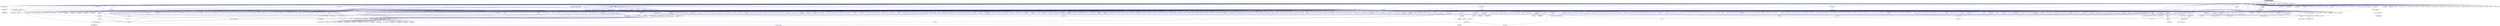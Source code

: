 digraph "derived_component_factory.hpp"
{
  edge [fontname="Helvetica",fontsize="10",labelfontname="Helvetica",labelfontsize="10"];
  node [fontname="Helvetica",fontsize="10",shape=record];
  Node295 [label="derived_component_factory.hpp",height=0.2,width=0.4,color="black", fillcolor="grey75", style="filled", fontcolor="black"];
  Node295 -> Node296 [dir="back",color="midnightblue",fontsize="10",style="solid",fontname="Helvetica"];
  Node296 [label="components.hpp",height=0.2,width=0.4,color="black", fillcolor="white", style="filled",URL="$d2/d8d/components_8hpp.html"];
  Node296 -> Node297 [dir="back",color="midnightblue",fontsize="10",style="solid",fontname="Helvetica"];
  Node297 [label="accumulator.hpp",height=0.2,width=0.4,color="black", fillcolor="white", style="filled",URL="$d4/d9d/server_2accumulator_8hpp.html"];
  Node297 -> Node298 [dir="back",color="midnightblue",fontsize="10",style="solid",fontname="Helvetica"];
  Node298 [label="accumulator.cpp",height=0.2,width=0.4,color="black", fillcolor="white", style="filled",URL="$d1/d81/accumulator_8cpp.html"];
  Node297 -> Node299 [dir="back",color="midnightblue",fontsize="10",style="solid",fontname="Helvetica"];
  Node299 [label="accumulator.hpp",height=0.2,width=0.4,color="black", fillcolor="white", style="filled",URL="$d8/d5e/accumulator_8hpp.html"];
  Node299 -> Node300 [dir="back",color="midnightblue",fontsize="10",style="solid",fontname="Helvetica"];
  Node300 [label="accumulator_client.cpp",height=0.2,width=0.4,color="black", fillcolor="white", style="filled",URL="$d7/dd0/accumulator__client_8cpp.html"];
  Node296 -> Node299 [dir="back",color="midnightblue",fontsize="10",style="solid",fontname="Helvetica"];
  Node296 -> Node301 [dir="back",color="midnightblue",fontsize="10",style="solid",fontname="Helvetica"];
  Node301 [label="template_accumulator.hpp",height=0.2,width=0.4,color="black", fillcolor="white", style="filled",URL="$d0/d3f/server_2template__accumulator_8hpp.html"];
  Node301 -> Node302 [dir="back",color="midnightblue",fontsize="10",style="solid",fontname="Helvetica"];
  Node302 [label="template_accumulator.hpp",height=0.2,width=0.4,color="black", fillcolor="white", style="filled",URL="$dd/da9/template__accumulator_8hpp.html"];
  Node302 -> Node303 [dir="back",color="midnightblue",fontsize="10",style="solid",fontname="Helvetica"];
  Node303 [label="template_accumulator\l_client.cpp",height=0.2,width=0.4,color="black", fillcolor="white", style="filled",URL="$df/d93/template__accumulator__client_8cpp.html"];
  Node296 -> Node304 [dir="back",color="midnightblue",fontsize="10",style="solid",fontname="Helvetica"];
  Node304 [label="template_function_accumulator.hpp",height=0.2,width=0.4,color="black", fillcolor="white", style="filled",URL="$d7/da6/server_2template__function__accumulator_8hpp.html"];
  Node304 -> Node305 [dir="back",color="midnightblue",fontsize="10",style="solid",fontname="Helvetica"];
  Node305 [label="template_function_accumulator.cpp",height=0.2,width=0.4,color="black", fillcolor="white", style="filled",URL="$d5/d02/template__function__accumulator_8cpp.html"];
  Node304 -> Node306 [dir="back",color="midnightblue",fontsize="10",style="solid",fontname="Helvetica"];
  Node306 [label="template_function_accumulator.hpp",height=0.2,width=0.4,color="black", fillcolor="white", style="filled",URL="$d3/de9/template__function__accumulator_8hpp.html"];
  Node306 -> Node307 [dir="back",color="midnightblue",fontsize="10",style="solid",fontname="Helvetica"];
  Node307 [label="template_function_accumulator\l_client.cpp",height=0.2,width=0.4,color="black", fillcolor="white", style="filled",URL="$d0/dc6/template__function__accumulator__client_8cpp.html"];
  Node296 -> Node302 [dir="back",color="midnightblue",fontsize="10",style="solid",fontname="Helvetica"];
  Node296 -> Node305 [dir="back",color="midnightblue",fontsize="10",style="solid",fontname="Helvetica"];
  Node296 -> Node306 [dir="back",color="midnightblue",fontsize="10",style="solid",fontname="Helvetica"];
  Node296 -> Node308 [dir="back",color="midnightblue",fontsize="10",style="solid",fontname="Helvetica"];
  Node308 [label="allgather_module.cpp",height=0.2,width=0.4,color="black", fillcolor="white", style="filled",URL="$df/de4/allgather__module_8cpp.html"];
  Node296 -> Node309 [dir="back",color="midnightblue",fontsize="10",style="solid",fontname="Helvetica"];
  Node309 [label="allgather.hpp",height=0.2,width=0.4,color="black", fillcolor="white", style="filled",URL="$d4/d4a/allgather_8hpp.html"];
  Node309 -> Node308 [dir="back",color="midnightblue",fontsize="10",style="solid",fontname="Helvetica"];
  Node309 -> Node310 [dir="back",color="midnightblue",fontsize="10",style="solid",fontname="Helvetica"];
  Node310 [label="allgather.cpp",height=0.2,width=0.4,color="black", fillcolor="white", style="filled",URL="$d7/d06/allgather_8cpp.html"];
  Node309 -> Node311 [dir="back",color="midnightblue",fontsize="10",style="solid",fontname="Helvetica"];
  Node311 [label="ag_client.cpp",height=0.2,width=0.4,color="black", fillcolor="white", style="filled",URL="$d4/d5d/ag__client_8cpp.html"];
  Node296 -> Node312 [dir="back",color="midnightblue",fontsize="10",style="solid",fontname="Helvetica"];
  Node312 [label="allgather_and_gate.hpp",height=0.2,width=0.4,color="black", fillcolor="white", style="filled",URL="$d9/dbb/allgather__and__gate_8hpp.html"];
  Node312 -> Node308 [dir="back",color="midnightblue",fontsize="10",style="solid",fontname="Helvetica"];
  Node312 -> Node313 [dir="back",color="midnightblue",fontsize="10",style="solid",fontname="Helvetica"];
  Node313 [label="allgather_and_gate.cpp",height=0.2,width=0.4,color="black", fillcolor="white", style="filled",URL="$d1/d56/allgather__and__gate_8cpp.html"];
  Node312 -> Node311 [dir="back",color="midnightblue",fontsize="10",style="solid",fontname="Helvetica"];
  Node296 -> Node314 [dir="back",color="midnightblue",fontsize="10",style="solid",fontname="Helvetica"];
  Node314 [label="cancelable_action.cpp",height=0.2,width=0.4,color="black", fillcolor="white", style="filled",URL="$d5/d0c/cancelable__action_8cpp.html"];
  Node296 -> Node315 [dir="back",color="midnightblue",fontsize="10",style="solid",fontname="Helvetica"];
  Node315 [label="cancelable_action.hpp",height=0.2,width=0.4,color="black", fillcolor="white", style="filled",URL="$d5/d4d/server_2cancelable__action_8hpp.html"];
  Node315 -> Node314 [dir="back",color="midnightblue",fontsize="10",style="solid",fontname="Helvetica"];
  Node315 -> Node316 [dir="back",color="midnightblue",fontsize="10",style="solid",fontname="Helvetica"];
  Node316 [label="cancelable_action.hpp",height=0.2,width=0.4,color="black", fillcolor="white", style="filled",URL="$d0/da3/stubs_2cancelable__action_8hpp.html"];
  Node316 -> Node317 [dir="back",color="midnightblue",fontsize="10",style="solid",fontname="Helvetica"];
  Node317 [label="cancelable_action.hpp",height=0.2,width=0.4,color="black", fillcolor="white", style="filled",URL="$d6/d28/cancelable__action_8hpp.html"];
  Node317 -> Node318 [dir="back",color="midnightblue",fontsize="10",style="solid",fontname="Helvetica"];
  Node318 [label="cancelable_action_client.cpp",height=0.2,width=0.4,color="black", fillcolor="white", style="filled",URL="$d1/db8/cancelable__action__client_8cpp.html"];
  Node296 -> Node317 [dir="back",color="midnightblue",fontsize="10",style="solid",fontname="Helvetica"];
  Node296 -> Node319 [dir="back",color="midnightblue",fontsize="10",style="solid",fontname="Helvetica"];
  Node319 [label="hello_world_component.hpp",height=0.2,width=0.4,color="black", fillcolor="white", style="filled",URL="$df/df0/hello__world__component_8hpp.html"];
  Node319 -> Node320 [dir="back",color="midnightblue",fontsize="10",style="solid",fontname="Helvetica"];
  Node320 [label="hello_world_client.cpp",height=0.2,width=0.4,color="black", fillcolor="white", style="filled",URL="$d5/da6/hello__world__client_8cpp.html"];
  Node319 -> Node321 [dir="back",color="midnightblue",fontsize="10",style="solid",fontname="Helvetica"];
  Node321 [label="hello_world_component.cpp",height=0.2,width=0.4,color="black", fillcolor="white", style="filled",URL="$d8/daa/hello__world__component_8cpp.html"];
  Node296 -> Node322 [dir="back",color="midnightblue",fontsize="10",style="solid",fontname="Helvetica"];
  Node322 [label="row.hpp",height=0.2,width=0.4,color="black", fillcolor="white", style="filled",URL="$de/d74/server_2row_8hpp.html"];
  Node322 -> Node323 [dir="back",color="midnightblue",fontsize="10",style="solid",fontname="Helvetica"];
  Node323 [label="row.hpp",height=0.2,width=0.4,color="black", fillcolor="white", style="filled",URL="$dc/d69/row_8hpp.html"];
  Node323 -> Node324 [dir="back",color="midnightblue",fontsize="10",style="solid",fontname="Helvetica"];
  Node324 [label="grid.hpp",height=0.2,width=0.4,color="black", fillcolor="white", style="filled",URL="$dc/d8a/grid_8hpp.html"];
  Node324 -> Node325 [dir="back",color="midnightblue",fontsize="10",style="solid",fontname="Helvetica"];
  Node325 [label="jacobi.cpp",height=0.2,width=0.4,color="black", fillcolor="white", style="filled",URL="$d2/d27/jacobi_8cpp.html"];
  Node324 -> Node326 [dir="back",color="midnightblue",fontsize="10",style="solid",fontname="Helvetica"];
  Node326 [label="solver.hpp",height=0.2,width=0.4,color="black", fillcolor="white", style="filled",URL="$db/d9a/server_2solver_8hpp.html"];
  Node326 -> Node327 [dir="back",color="midnightblue",fontsize="10",style="solid",fontname="Helvetica"];
  Node327 [label="solver.hpp",height=0.2,width=0.4,color="black", fillcolor="white", style="filled",URL="$d2/d1c/solver_8hpp.html"];
  Node327 -> Node325 [dir="back",color="midnightblue",fontsize="10",style="solid",fontname="Helvetica"];
  Node326 -> Node328 [dir="back",color="midnightblue",fontsize="10",style="solid",fontname="Helvetica"];
  Node328 [label="solver.cpp",height=0.2,width=0.4,color="black", fillcolor="white", style="filled",URL="$d6/d94/solver_8cpp.html"];
  Node324 -> Node327 [dir="back",color="midnightblue",fontsize="10",style="solid",fontname="Helvetica"];
  Node324 -> Node329 [dir="back",color="midnightblue",fontsize="10",style="solid",fontname="Helvetica"];
  Node329 [label="grid.cpp",height=0.2,width=0.4,color="black", fillcolor="white", style="filled",URL="$d6/d1b/jacobi__component_2grid_8cpp.html"];
  Node323 -> Node330 [dir="back",color="midnightblue",fontsize="10",style="solid",fontname="Helvetica"];
  Node330 [label="stencil_iterator.hpp",height=0.2,width=0.4,color="black", fillcolor="white", style="filled",URL="$dc/d5c/server_2stencil__iterator_8hpp.html"];
  Node330 -> Node326 [dir="back",color="midnightblue",fontsize="10",style="solid",fontname="Helvetica"];
  Node330 -> Node331 [dir="back",color="midnightblue",fontsize="10",style="solid",fontname="Helvetica"];
  Node331 [label="stencil_iterator.cpp",height=0.2,width=0.4,color="black", fillcolor="white", style="filled",URL="$d6/de1/server_2stencil__iterator_8cpp.html"];
  Node330 -> Node332 [dir="back",color="midnightblue",fontsize="10",style="solid",fontname="Helvetica"];
  Node332 [label="stencil_iterator.cpp",height=0.2,width=0.4,color="black", fillcolor="white", style="filled",URL="$d7/d71/stencil__iterator_8cpp.html"];
  Node323 -> Node329 [dir="back",color="midnightblue",fontsize="10",style="solid",fontname="Helvetica"];
  Node322 -> Node333 [dir="back",color="midnightblue",fontsize="10",style="solid",fontname="Helvetica"];
  Node333 [label="row.cpp",height=0.2,width=0.4,color="black", fillcolor="white", style="filled",URL="$d3/d86/server_2row_8cpp.html"];
  Node296 -> Node330 [dir="back",color="midnightblue",fontsize="10",style="solid",fontname="Helvetica"];
  Node296 -> Node326 [dir="back",color="midnightblue",fontsize="10",style="solid",fontname="Helvetica"];
  Node296 -> Node334 [dir="back",color="midnightblue",fontsize="10",style="solid",fontname="Helvetica"];
  Node334 [label="jacobi_component.cpp",height=0.2,width=0.4,color="black", fillcolor="white", style="filled",URL="$d1/d25/jacobi__component_8cpp.html"];
  Node296 -> Node335 [dir="back",color="midnightblue",fontsize="10",style="solid",fontname="Helvetica"];
  Node335 [label="nqueen.hpp",height=0.2,width=0.4,color="black", fillcolor="white", style="filled",URL="$de/d58/server_2nqueen_8hpp.html"];
  Node335 -> Node336 [dir="back",color="midnightblue",fontsize="10",style="solid",fontname="Helvetica"];
  Node336 [label="nqueen.cpp",height=0.2,width=0.4,color="black", fillcolor="white", style="filled",URL="$db/dca/nqueen_8cpp.html"];
  Node335 -> Node337 [dir="back",color="midnightblue",fontsize="10",style="solid",fontname="Helvetica"];
  Node337 [label="nqueen.hpp",height=0.2,width=0.4,color="black", fillcolor="white", style="filled",URL="$da/dfd/stubs_2nqueen_8hpp.html"];
  Node337 -> Node338 [dir="back",color="midnightblue",fontsize="10",style="solid",fontname="Helvetica"];
  Node338 [label="nqueen.hpp",height=0.2,width=0.4,color="black", fillcolor="white", style="filled",URL="$d0/d07/nqueen_8hpp.html"];
  Node338 -> Node339 [dir="back",color="midnightblue",fontsize="10",style="solid",fontname="Helvetica"];
  Node339 [label="nqueen_client.cpp",height=0.2,width=0.4,color="black", fillcolor="white", style="filled",URL="$d3/d5e/nqueen__client_8cpp.html"];
  Node296 -> Node340 [dir="back",color="midnightblue",fontsize="10",style="solid",fontname="Helvetica"];
  Node340 [label="sine.cpp",height=0.2,width=0.4,color="black", fillcolor="white", style="filled",URL="$d3/d0d/server_2sine_8cpp.html"];
  Node296 -> Node341 [dir="back",color="midnightblue",fontsize="10",style="solid",fontname="Helvetica"];
  Node341 [label="component_ctors.cpp",height=0.2,width=0.4,color="black", fillcolor="white", style="filled",URL="$d3/d2a/component__ctors_8cpp.html"];
  Node296 -> Node342 [dir="back",color="midnightblue",fontsize="10",style="solid",fontname="Helvetica"];
  Node342 [label="component_in_executable.cpp",height=0.2,width=0.4,color="black", fillcolor="white", style="filled",URL="$d8/d4b/component__in__executable_8cpp.html"];
  Node296 -> Node343 [dir="back",color="midnightblue",fontsize="10",style="solid",fontname="Helvetica"];
  Node343 [label="component_inheritance.cpp",height=0.2,width=0.4,color="black", fillcolor="white", style="filled",URL="$d8/d55/component__inheritance_8cpp.html"];
  Node296 -> Node344 [dir="back",color="midnightblue",fontsize="10",style="solid",fontname="Helvetica"];
  Node344 [label="component_with_executor.cpp",height=0.2,width=0.4,color="black", fillcolor="white", style="filled",URL="$d4/d20/component__with__executor_8cpp.html"];
  Node296 -> Node345 [dir="back",color="midnightblue",fontsize="10",style="solid",fontname="Helvetica"];
  Node345 [label="factorial.cpp",height=0.2,width=0.4,color="black", fillcolor="white", style="filled",URL="$d9/d00/factorial_8cpp.html"];
  Node296 -> Node346 [dir="back",color="midnightblue",fontsize="10",style="solid",fontname="Helvetica"];
  Node346 [label="hello_world.cpp",height=0.2,width=0.4,color="black", fillcolor="white", style="filled",URL="$d0/d67/hello__world_8cpp.html"];
  Node296 -> Node347 [dir="back",color="midnightblue",fontsize="10",style="solid",fontname="Helvetica"];
  Node347 [label="latch_local.cpp",height=0.2,width=0.4,color="black", fillcolor="white", style="filled",URL="$dd/dd3/latch__local_8cpp.html"];
  Node296 -> Node348 [dir="back",color="midnightblue",fontsize="10",style="solid",fontname="Helvetica"];
  Node348 [label="latch_remote.cpp",height=0.2,width=0.4,color="black", fillcolor="white", style="filled",URL="$df/d59/latch__remote_8cpp.html"];
  Node296 -> Node349 [dir="back",color="midnightblue",fontsize="10",style="solid",fontname="Helvetica"];
  Node349 [label="pingpong.cpp",height=0.2,width=0.4,color="black", fillcolor="white", style="filled",URL="$dd/d4d/pingpong_8cpp.html"];
  Node296 -> Node350 [dir="back",color="midnightblue",fontsize="10",style="solid",fontname="Helvetica"];
  Node350 [label="random_mem_access.hpp",height=0.2,width=0.4,color="black", fillcolor="white", style="filled",URL="$d0/d19/server_2random__mem__access_8hpp.html"];
  Node350 -> Node351 [dir="back",color="midnightblue",fontsize="10",style="solid",fontname="Helvetica"];
  Node351 [label="random_mem_access.cpp",height=0.2,width=0.4,color="black", fillcolor="white", style="filled",URL="$d1/d51/random__mem__access_8cpp.html"];
  Node350 -> Node352 [dir="back",color="midnightblue",fontsize="10",style="solid",fontname="Helvetica"];
  Node352 [label="random_mem_access.hpp",height=0.2,width=0.4,color="black", fillcolor="white", style="filled",URL="$d3/d32/stubs_2random__mem__access_8hpp.html"];
  Node352 -> Node353 [dir="back",color="midnightblue",fontsize="10",style="solid",fontname="Helvetica"];
  Node353 [label="random_mem_access.hpp",height=0.2,width=0.4,color="black", fillcolor="white", style="filled",URL="$db/de8/random__mem__access_8hpp.html"];
  Node353 -> Node354 [dir="back",color="midnightblue",fontsize="10",style="solid",fontname="Helvetica"];
  Node354 [label="random_mem_access_client.cpp",height=0.2,width=0.4,color="black", fillcolor="white", style="filled",URL="$df/d1b/random__mem__access__client_8cpp.html"];
  Node296 -> Node355 [dir="back",color="midnightblue",fontsize="10",style="solid",fontname="Helvetica"];
  Node355 [label="sheneos_compare.cpp",height=0.2,width=0.4,color="black", fillcolor="white", style="filled",URL="$dc/d11/sheneos__compare_8cpp.html"];
  Node296 -> Node356 [dir="back",color="midnightblue",fontsize="10",style="solid",fontname="Helvetica"];
  Node356 [label="throttle.hpp",height=0.2,width=0.4,color="black", fillcolor="white", style="filled",URL="$db/dc9/server_2throttle_8hpp.html"];
  Node356 -> Node357 [dir="back",color="midnightblue",fontsize="10",style="solid",fontname="Helvetica"];
  Node357 [label="throttle.cpp",height=0.2,width=0.4,color="black", fillcolor="white", style="filled",URL="$de/d56/server_2throttle_8cpp.html"];
  Node356 -> Node358 [dir="back",color="midnightblue",fontsize="10",style="solid",fontname="Helvetica"];
  Node358 [label="throttle.hpp",height=0.2,width=0.4,color="black", fillcolor="white", style="filled",URL="$d5/dec/stubs_2throttle_8hpp.html"];
  Node358 -> Node359 [dir="back",color="midnightblue",fontsize="10",style="solid",fontname="Helvetica"];
  Node359 [label="throttle.hpp",height=0.2,width=0.4,color="black", fillcolor="white", style="filled",URL="$d2/d2e/throttle_8hpp.html"];
  Node359 -> Node360 [dir="back",color="midnightblue",fontsize="10",style="solid",fontname="Helvetica"];
  Node360 [label="throttle.cpp",height=0.2,width=0.4,color="black", fillcolor="white", style="filled",URL="$db/d02/throttle_8cpp.html"];
  Node359 -> Node361 [dir="back",color="midnightblue",fontsize="10",style="solid",fontname="Helvetica"];
  Node361 [label="throttle_client.cpp",height=0.2,width=0.4,color="black", fillcolor="white", style="filled",URL="$d0/db7/throttle__client_8cpp.html"];
  Node296 -> Node361 [dir="back",color="midnightblue",fontsize="10",style="solid",fontname="Helvetica"];
  Node296 -> Node362 [dir="back",color="midnightblue",fontsize="10",style="solid",fontname="Helvetica"];
  Node362 [label="simple_central_tuplespace.hpp",height=0.2,width=0.4,color="black", fillcolor="white", style="filled",URL="$db/d69/server_2simple__central__tuplespace_8hpp.html"];
  Node362 -> Node363 [dir="back",color="midnightblue",fontsize="10",style="solid",fontname="Helvetica"];
  Node363 [label="simple_central_tuplespace.cpp",height=0.2,width=0.4,color="black", fillcolor="white", style="filled",URL="$d3/dec/simple__central__tuplespace_8cpp.html"];
  Node362 -> Node364 [dir="back",color="midnightblue",fontsize="10",style="solid",fontname="Helvetica"];
  Node364 [label="simple_central_tuplespace.hpp",height=0.2,width=0.4,color="black", fillcolor="white", style="filled",URL="$d0/d4b/stubs_2simple__central__tuplespace_8hpp.html"];
  Node364 -> Node365 [dir="back",color="midnightblue",fontsize="10",style="solid",fontname="Helvetica"];
  Node365 [label="simple_central_tuplespace.hpp",height=0.2,width=0.4,color="black", fillcolor="white", style="filled",URL="$d5/ddd/simple__central__tuplespace_8hpp.html"];
  Node365 -> Node366 [dir="back",color="midnightblue",fontsize="10",style="solid",fontname="Helvetica"];
  Node366 [label="simple_central_tuplespace\l_client.cpp",height=0.2,width=0.4,color="black", fillcolor="white", style="filled",URL="$d1/d7b/simple__central__tuplespace__client_8cpp.html"];
  Node296 -> Node367 [dir="back",color="midnightblue",fontsize="10",style="solid",fontname="Helvetica"];
  Node367 [label="tuples_warehouse.hpp",height=0.2,width=0.4,color="black", fillcolor="white", style="filled",URL="$da/de6/tuples__warehouse_8hpp.html"];
  Node367 -> Node362 [dir="back",color="midnightblue",fontsize="10",style="solid",fontname="Helvetica"];
  Node296 -> Node365 [dir="back",color="midnightblue",fontsize="10",style="solid",fontname="Helvetica"];
  Node296 -> Node368 [dir="back",color="midnightblue",fontsize="10",style="solid",fontname="Helvetica"];
  Node368 [label="iostreams.hpp",height=0.2,width=0.4,color="black", fillcolor="white", style="filled",URL="$de/d22/iostreams_8hpp.html"];
  Node368 -> Node310 [dir="back",color="midnightblue",fontsize="10",style="solid",fontname="Helvetica"];
  Node368 -> Node313 [dir="back",color="midnightblue",fontsize="10",style="solid",fontname="Helvetica"];
  Node368 -> Node369 [dir="back",color="midnightblue",fontsize="10",style="solid",fontname="Helvetica"];
  Node369 [label="async_io_action.cpp",height=0.2,width=0.4,color="black", fillcolor="white", style="filled",URL="$d3/df5/async__io__action_8cpp.html"];
  Node368 -> Node370 [dir="back",color="midnightblue",fontsize="10",style="solid",fontname="Helvetica"];
  Node370 [label="async_io_external.cpp",height=0.2,width=0.4,color="black", fillcolor="white", style="filled",URL="$da/d9a/async__io__external_8cpp.html"];
  Node368 -> Node371 [dir="back",color="midnightblue",fontsize="10",style="solid",fontname="Helvetica"];
  Node371 [label="async_io_low_level.cpp",height=0.2,width=0.4,color="black", fillcolor="white", style="filled",URL="$dc/d10/async__io__low__level_8cpp.html"];
  Node368 -> Node372 [dir="back",color="midnightblue",fontsize="10",style="solid",fontname="Helvetica"];
  Node372 [label="async_io_simple.cpp",height=0.2,width=0.4,color="black", fillcolor="white", style="filled",URL="$da/db7/async__io__simple_8cpp.html"];
  Node368 -> Node373 [dir="back",color="midnightblue",fontsize="10",style="solid",fontname="Helvetica"];
  Node373 [label="os_thread_num.cpp",height=0.2,width=0.4,color="black", fillcolor="white", style="filled",URL="$d2/dfb/os__thread__num_8cpp.html"];
  Node368 -> Node374 [dir="back",color="midnightblue",fontsize="10",style="solid",fontname="Helvetica"];
  Node374 [label="rnd_future_reduce.cpp",height=0.2,width=0.4,color="black", fillcolor="white", style="filled",URL="$d1/db5/rnd__future__reduce_8cpp.html"];
  Node368 -> Node375 [dir="back",color="midnightblue",fontsize="10",style="solid",fontname="Helvetica"];
  Node375 [label="heartbeat_console.cpp",height=0.2,width=0.4,color="black", fillcolor="white", style="filled",URL="$da/de8/heartbeat__console_8cpp.html"];
  Node368 -> Node321 [dir="back",color="midnightblue",fontsize="10",style="solid",fontname="Helvetica"];
  Node368 -> Node325 [dir="back",color="midnightblue",fontsize="10",style="solid",fontname="Helvetica"];
  Node368 -> Node330 [dir="back",color="midnightblue",fontsize="10",style="solid",fontname="Helvetica"];
  Node368 -> Node329 [dir="back",color="midnightblue",fontsize="10",style="solid",fontname="Helvetica"];
  Node368 -> Node376 [dir="back",color="midnightblue",fontsize="10",style="solid",fontname="Helvetica"];
  Node376 [label="access_counter_set.cpp",height=0.2,width=0.4,color="black", fillcolor="white", style="filled",URL="$dc/d52/access__counter__set_8cpp.html"];
  Node368 -> Node377 [dir="back",color="midnightblue",fontsize="10",style="solid",fontname="Helvetica"];
  Node377 [label="1d_wave_equation.cpp",height=0.2,width=0.4,color="black", fillcolor="white", style="filled",URL="$da/dab/1d__wave__equation_8cpp.html"];
  Node368 -> Node378 [dir="back",color="midnightblue",fontsize="10",style="solid",fontname="Helvetica"];
  Node378 [label="allow_unknown_options.cpp",height=0.2,width=0.4,color="black", fillcolor="white", style="filled",URL="$d9/dc9/allow__unknown__options_8cpp.html"];
  Node368 -> Node379 [dir="back",color="midnightblue",fontsize="10",style="solid",fontname="Helvetica"];
  Node379 [label="command_line_handling.cpp",height=0.2,width=0.4,color="black", fillcolor="white", style="filled",URL="$d4/d05/examples_2quickstart_2command__line__handling_8cpp.html"];
  Node368 -> Node341 [dir="back",color="midnightblue",fontsize="10",style="solid",fontname="Helvetica"];
  Node368 -> Node342 [dir="back",color="midnightblue",fontsize="10",style="solid",fontname="Helvetica"];
  Node368 -> Node343 [dir="back",color="midnightblue",fontsize="10",style="solid",fontname="Helvetica"];
  Node368 -> Node344 [dir="back",color="midnightblue",fontsize="10",style="solid",fontname="Helvetica"];
  Node368 -> Node380 [dir="back",color="midnightblue",fontsize="10",style="solid",fontname="Helvetica"];
  Node380 [label="customize_async.cpp",height=0.2,width=0.4,color="black", fillcolor="white", style="filled",URL="$d0/d82/customize__async_8cpp.html"];
  Node368 -> Node381 [dir="back",color="midnightblue",fontsize="10",style="solid",fontname="Helvetica"];
  Node381 [label="enumerate_threads.cpp",height=0.2,width=0.4,color="black", fillcolor="white", style="filled",URL="$d3/dd4/enumerate__threads_8cpp.html"];
  Node368 -> Node382 [dir="back",color="midnightblue",fontsize="10",style="solid",fontname="Helvetica"];
  Node382 [label="error_handling.cpp",height=0.2,width=0.4,color="black", fillcolor="white", style="filled",URL="$d9/d96/error__handling_8cpp.html"];
  Node368 -> Node383 [dir="back",color="midnightblue",fontsize="10",style="solid",fontname="Helvetica"];
  Node383 [label="event_synchronization.cpp",height=0.2,width=0.4,color="black", fillcolor="white", style="filled",URL="$d0/d35/event__synchronization_8cpp.html"];
  Node368 -> Node384 [dir="back",color="midnightblue",fontsize="10",style="solid",fontname="Helvetica"];
  Node384 [label="fractals.cpp",height=0.2,width=0.4,color="black", fillcolor="white", style="filled",URL="$d8/d58/fractals_8cpp.html"];
  Node368 -> Node385 [dir="back",color="midnightblue",fontsize="10",style="solid",fontname="Helvetica"];
  Node385 [label="fractals_executor.cpp",height=0.2,width=0.4,color="black", fillcolor="white", style="filled",URL="$d9/da9/fractals__executor_8cpp.html"];
  Node368 -> Node346 [dir="back",color="midnightblue",fontsize="10",style="solid",fontname="Helvetica"];
  Node368 -> Node386 [dir="back",color="midnightblue",fontsize="10",style="solid",fontname="Helvetica"];
  Node386 [label="interval_timer.cpp",height=0.2,width=0.4,color="black", fillcolor="white", style="filled",URL="$de/df1/examples_2quickstart_2interval__timer_8cpp.html"];
  Node368 -> Node387 [dir="back",color="midnightblue",fontsize="10",style="solid",fontname="Helvetica"];
  Node387 [label="local_channel.cpp",height=0.2,width=0.4,color="black", fillcolor="white", style="filled",URL="$d0/d3e/local__channel_8cpp.html"];
  Node368 -> Node349 [dir="back",color="midnightblue",fontsize="10",style="solid",fontname="Helvetica"];
  Node368 -> Node388 [dir="back",color="midnightblue",fontsize="10",style="solid",fontname="Helvetica"];
  Node388 [label="shared_mutex.cpp",height=0.2,width=0.4,color="black", fillcolor="white", style="filled",URL="$da/d0b/shared__mutex_8cpp.html"];
  Node368 -> Node389 [dir="back",color="midnightblue",fontsize="10",style="solid",fontname="Helvetica"];
  Node389 [label="sierpinski.cpp",height=0.2,width=0.4,color="black", fillcolor="white", style="filled",URL="$d3/d7e/sierpinski_8cpp.html"];
  Node368 -> Node390 [dir="back",color="midnightblue",fontsize="10",style="solid",fontname="Helvetica"];
  Node390 [label="simple_future_continuation.cpp",height=0.2,width=0.4,color="black", fillcolor="white", style="filled",URL="$d8/d3c/simple__future__continuation_8cpp.html"];
  Node368 -> Node391 [dir="back",color="midnightblue",fontsize="10",style="solid",fontname="Helvetica"];
  Node391 [label="simplest_hello_world.cpp",height=0.2,width=0.4,color="black", fillcolor="white", style="filled",URL="$d7/ddc/simplest__hello__world_8cpp.html"];
  Node368 -> Node392 [dir="back",color="midnightblue",fontsize="10",style="solid",fontname="Helvetica"];
  Node392 [label="sort_by_key_demo.cpp",height=0.2,width=0.4,color="black", fillcolor="white", style="filled",URL="$da/d20/sort__by__key__demo_8cpp.html"];
  Node368 -> Node393 [dir="back",color="midnightblue",fontsize="10",style="solid",fontname="Helvetica"];
  Node393 [label="timed_futures.cpp",height=0.2,width=0.4,color="black", fillcolor="white", style="filled",URL="$d6/d8d/timed__futures_8cpp.html"];
  Node368 -> Node394 [dir="back",color="midnightblue",fontsize="10",style="solid",fontname="Helvetica"];
  Node394 [label="vector_counting_dotproduct.cpp",height=0.2,width=0.4,color="black", fillcolor="white", style="filled",URL="$df/de9/vector__counting__dotproduct_8cpp.html"];
  Node368 -> Node395 [dir="back",color="midnightblue",fontsize="10",style="solid",fontname="Helvetica"];
  Node395 [label="vector_zip_dotproduct.cpp",height=0.2,width=0.4,color="black", fillcolor="white", style="filled",URL="$dc/d18/vector__zip__dotproduct_8cpp.html"];
  Node368 -> Node396 [dir="back",color="midnightblue",fontsize="10",style="solid",fontname="Helvetica"];
  Node396 [label="oversubscribing_resource\l_partitioner.cpp",height=0.2,width=0.4,color="black", fillcolor="white", style="filled",URL="$dd/dee/oversubscribing__resource__partitioner_8cpp.html"];
  Node368 -> Node397 [dir="back",color="midnightblue",fontsize="10",style="solid",fontname="Helvetica"];
  Node397 [label="simple_resource_partitioner.cpp",height=0.2,width=0.4,color="black", fillcolor="white", style="filled",URL="$d5/df9/simple__resource__partitioner_8cpp.html"];
  Node368 -> Node398 [dir="back",color="midnightblue",fontsize="10",style="solid",fontname="Helvetica"];
  Node398 [label="thread_aware_timer.cpp",height=0.2,width=0.4,color="black", fillcolor="white", style="filled",URL="$df/d11/examples_2thread__aware__timer_2thread__aware__timer_8cpp.html"];
  Node368 -> Node366 [dir="back",color="midnightblue",fontsize="10",style="solid",fontname="Helvetica"];
  Node368 -> Node399 [dir="back",color="midnightblue",fontsize="10",style="solid",fontname="Helvetica"];
  Node399 [label="foreach_scaling.cpp",height=0.2,width=0.4,color="black", fillcolor="white", style="filled",URL="$d4/d94/foreach__scaling_8cpp.html"];
  Node368 -> Node400 [dir="back",color="midnightblue",fontsize="10",style="solid",fontname="Helvetica"];
  Node400 [label="future_overhead.cpp",height=0.2,width=0.4,color="black", fillcolor="white", style="filled",URL="$d3/d79/future__overhead_8cpp.html"];
  Node368 -> Node401 [dir="back",color="midnightblue",fontsize="10",style="solid",fontname="Helvetica"];
  Node401 [label="hpx_heterogeneous_timed\l_task_spawn.cpp",height=0.2,width=0.4,color="black", fillcolor="white", style="filled",URL="$dd/d27/hpx__heterogeneous__timed__task__spawn_8cpp.html"];
  Node368 -> Node402 [dir="back",color="midnightblue",fontsize="10",style="solid",fontname="Helvetica"];
  Node402 [label="hpx_homogeneous_timed\l_task_spawn_executors.cpp",height=0.2,width=0.4,color="black", fillcolor="white", style="filled",URL="$d1/d3b/hpx__homogeneous__timed__task__spawn__executors_8cpp.html"];
  Node368 -> Node403 [dir="back",color="midnightblue",fontsize="10",style="solid",fontname="Helvetica"];
  Node403 [label="parent_vs_child_stealing.cpp",height=0.2,width=0.4,color="black", fillcolor="white", style="filled",URL="$d2/d07/parent__vs__child__stealing_8cpp.html"];
  Node368 -> Node404 [dir="back",color="midnightblue",fontsize="10",style="solid",fontname="Helvetica"];
  Node404 [label="partitioned_vector\l_foreach.cpp",height=0.2,width=0.4,color="black", fillcolor="white", style="filled",URL="$df/d5f/partitioned__vector__foreach_8cpp.html"];
  Node368 -> Node405 [dir="back",color="midnightblue",fontsize="10",style="solid",fontname="Helvetica"];
  Node405 [label="serialization_overhead.cpp",height=0.2,width=0.4,color="black", fillcolor="white", style="filled",URL="$d3/df8/serialization__overhead_8cpp.html"];
  Node368 -> Node406 [dir="back",color="midnightblue",fontsize="10",style="solid",fontname="Helvetica"];
  Node406 [label="sizeof.cpp",height=0.2,width=0.4,color="black", fillcolor="white", style="filled",URL="$d3/d0f/sizeof_8cpp.html"];
  Node368 -> Node407 [dir="back",color="midnightblue",fontsize="10",style="solid",fontname="Helvetica"];
  Node407 [label="skynet.cpp",height=0.2,width=0.4,color="black", fillcolor="white", style="filled",URL="$d0/dc3/skynet_8cpp.html"];
  Node368 -> Node408 [dir="back",color="midnightblue",fontsize="10",style="solid",fontname="Helvetica"];
  Node408 [label="spinlock_overhead1.cpp",height=0.2,width=0.4,color="black", fillcolor="white", style="filled",URL="$d0/d32/spinlock__overhead1_8cpp.html"];
  Node368 -> Node409 [dir="back",color="midnightblue",fontsize="10",style="solid",fontname="Helvetica"];
  Node409 [label="spinlock_overhead2.cpp",height=0.2,width=0.4,color="black", fillcolor="white", style="filled",URL="$de/d55/spinlock__overhead2_8cpp.html"];
  Node368 -> Node410 [dir="back",color="midnightblue",fontsize="10",style="solid",fontname="Helvetica"];
  Node410 [label="stencil3_iterators.cpp",height=0.2,width=0.4,color="black", fillcolor="white", style="filled",URL="$db/d9e/stencil3__iterators_8cpp.html"];
  Node368 -> Node411 [dir="back",color="midnightblue",fontsize="10",style="solid",fontname="Helvetica"];
  Node411 [label="stream.cpp",height=0.2,width=0.4,color="black", fillcolor="white", style="filled",URL="$da/d5f/stream_8cpp.html"];
  Node368 -> Node412 [dir="back",color="midnightblue",fontsize="10",style="solid",fontname="Helvetica"];
  Node412 [label="transform_reduce_binary\l_scaling.cpp",height=0.2,width=0.4,color="black", fillcolor="white", style="filled",URL="$d1/dae/transform__reduce__binary__scaling_8cpp.html"];
  Node368 -> Node413 [dir="back",color="midnightblue",fontsize="10",style="solid",fontname="Helvetica"];
  Node413 [label="transform_reduce_scaling.cpp",height=0.2,width=0.4,color="black", fillcolor="white", style="filled",URL="$db/d2a/transform__reduce__scaling_8cpp.html"];
  Node368 -> Node414 [dir="back",color="midnightblue",fontsize="10",style="solid",fontname="Helvetica"];
  Node414 [label="wait_all_timings.cpp",height=0.2,width=0.4,color="black", fillcolor="white", style="filled",URL="$d5/da1/wait__all__timings_8cpp.html"];
  Node368 -> Node415 [dir="back",color="midnightblue",fontsize="10",style="solid",fontname="Helvetica"];
  Node415 [label="minmax_element_performance.cpp",height=0.2,width=0.4,color="black", fillcolor="white", style="filled",URL="$d9/d93/minmax__element__performance_8cpp.html"];
  Node368 -> Node416 [dir="back",color="midnightblue",fontsize="10",style="solid",fontname="Helvetica"];
  Node416 [label="osu_bcast.cpp",height=0.2,width=0.4,color="black", fillcolor="white", style="filled",URL="$d3/dca/osu__bcast_8cpp.html"];
  Node368 -> Node417 [dir="back",color="midnightblue",fontsize="10",style="solid",fontname="Helvetica"];
  Node417 [label="osu_bibw.cpp",height=0.2,width=0.4,color="black", fillcolor="white", style="filled",URL="$d2/d04/osu__bibw_8cpp.html"];
  Node368 -> Node418 [dir="back",color="midnightblue",fontsize="10",style="solid",fontname="Helvetica"];
  Node418 [label="osu_bw.cpp",height=0.2,width=0.4,color="black", fillcolor="white", style="filled",URL="$d4/d20/osu__bw_8cpp.html"];
  Node368 -> Node419 [dir="back",color="midnightblue",fontsize="10",style="solid",fontname="Helvetica"];
  Node419 [label="osu_latency.cpp",height=0.2,width=0.4,color="black", fillcolor="white", style="filled",URL="$df/d58/osu__latency_8cpp.html"];
  Node368 -> Node420 [dir="back",color="midnightblue",fontsize="10",style="solid",fontname="Helvetica"];
  Node420 [label="osu_multi_lat.cpp",height=0.2,width=0.4,color="black", fillcolor="white", style="filled",URL="$d7/d91/osu__multi__lat_8cpp.html"];
  Node368 -> Node421 [dir="back",color="midnightblue",fontsize="10",style="solid",fontname="Helvetica"];
  Node421 [label="osu_scatter.cpp",height=0.2,width=0.4,color="black", fillcolor="white", style="filled",URL="$d4/d4c/osu__scatter_8cpp.html"];
  Node368 -> Node422 [dir="back",color="midnightblue",fontsize="10",style="solid",fontname="Helvetica"];
  Node422 [label="pingpong_performance.cpp",height=0.2,width=0.4,color="black", fillcolor="white", style="filled",URL="$de/d03/pingpong__performance_8cpp.html"];
  Node368 -> Node423 [dir="back",color="midnightblue",fontsize="10",style="solid",fontname="Helvetica"];
  Node423 [label="plain_action_1330.cpp",height=0.2,width=0.4,color="black", fillcolor="white", style="filled",URL="$d4/def/plain__action__1330_8cpp.html"];
  Node368 -> Node424 [dir="back",color="midnightblue",fontsize="10",style="solid",fontname="Helvetica"];
  Node424 [label="client_1950.cpp",height=0.2,width=0.4,color="black", fillcolor="white", style="filled",URL="$d0/d79/client__1950_8cpp.html"];
  Node368 -> Node425 [dir="back",color="midnightblue",fontsize="10",style="solid",fontname="Helvetica"];
  Node425 [label="lost_output_2236.cpp",height=0.2,width=0.4,color="black", fillcolor="white", style="filled",URL="$db/dd0/lost__output__2236_8cpp.html"];
  Node368 -> Node426 [dir="back",color="midnightblue",fontsize="10",style="solid",fontname="Helvetica"];
  Node426 [label="no_output_1173.cpp",height=0.2,width=0.4,color="black", fillcolor="white", style="filled",URL="$de/d67/no__output__1173_8cpp.html"];
  Node368 -> Node427 [dir="back",color="midnightblue",fontsize="10",style="solid",fontname="Helvetica"];
  Node427 [label="dataflow_future_swap.cpp",height=0.2,width=0.4,color="black", fillcolor="white", style="filled",URL="$dc/d8c/dataflow__future__swap_8cpp.html"];
  Node368 -> Node428 [dir="back",color="midnightblue",fontsize="10",style="solid",fontname="Helvetica"];
  Node428 [label="dataflow_future_swap2.cpp",height=0.2,width=0.4,color="black", fillcolor="white", style="filled",URL="$d1/db3/dataflow__future__swap2_8cpp.html"];
  Node368 -> Node429 [dir="back",color="midnightblue",fontsize="10",style="solid",fontname="Helvetica"];
  Node429 [label="promise_1620.cpp",height=0.2,width=0.4,color="black", fillcolor="white", style="filled",URL="$d2/d67/promise__1620_8cpp.html"];
  Node368 -> Node430 [dir="back",color="midnightblue",fontsize="10",style="solid",fontname="Helvetica"];
  Node430 [label="wait_all_hang_1946.cpp",height=0.2,width=0.4,color="black", fillcolor="white", style="filled",URL="$d5/d69/wait__all__hang__1946_8cpp.html"];
  Node368 -> Node431 [dir="back",color="midnightblue",fontsize="10",style="solid",fontname="Helvetica"];
  Node431 [label="function_argument.cpp",height=0.2,width=0.4,color="black", fillcolor="white", style="filled",URL="$db/da3/function__argument_8cpp.html"];
  Node368 -> Node432 [dir="back",color="midnightblue",fontsize="10",style="solid",fontname="Helvetica"];
  Node432 [label="function_serialization\l_728.cpp",height=0.2,width=0.4,color="black", fillcolor="white", style="filled",URL="$d8/db1/function__serialization__728_8cpp.html"];
  Node368 -> Node433 [dir="back",color="midnightblue",fontsize="10",style="solid",fontname="Helvetica"];
  Node433 [label="managed_refcnt_checker.cpp",height=0.2,width=0.4,color="black", fillcolor="white", style="filled",URL="$d7/d11/server_2managed__refcnt__checker_8cpp.html"];
  Node368 -> Node434 [dir="back",color="midnightblue",fontsize="10",style="solid",fontname="Helvetica"];
  Node434 [label="simple_refcnt_checker.cpp",height=0.2,width=0.4,color="black", fillcolor="white", style="filled",URL="$d7/d14/server_2simple__refcnt__checker_8cpp.html"];
  Node368 -> Node435 [dir="back",color="midnightblue",fontsize="10",style="solid",fontname="Helvetica"];
  Node435 [label="credit_exhaustion.cpp",height=0.2,width=0.4,color="black", fillcolor="white", style="filled",URL="$d6/d80/credit__exhaustion_8cpp.html"];
  Node368 -> Node436 [dir="back",color="midnightblue",fontsize="10",style="solid",fontname="Helvetica"];
  Node436 [label="local_address_rebind.cpp",height=0.2,width=0.4,color="black", fillcolor="white", style="filled",URL="$d1/d4f/local__address__rebind_8cpp.html"];
  Node368 -> Node437 [dir="back",color="midnightblue",fontsize="10",style="solid",fontname="Helvetica"];
  Node437 [label="local_embedded_ref\l_to_local_object.cpp",height=0.2,width=0.4,color="black", fillcolor="white", style="filled",URL="$d6/d54/local__embedded__ref__to__local__object_8cpp.html"];
  Node368 -> Node438 [dir="back",color="midnightblue",fontsize="10",style="solid",fontname="Helvetica"];
  Node438 [label="local_embedded_ref\l_to_remote_object.cpp",height=0.2,width=0.4,color="black", fillcolor="white", style="filled",URL="$d6/d34/local__embedded__ref__to__remote__object_8cpp.html"];
  Node368 -> Node439 [dir="back",color="midnightblue",fontsize="10",style="solid",fontname="Helvetica"];
  Node439 [label="refcnted_symbol_to\l_local_object.cpp",height=0.2,width=0.4,color="black", fillcolor="white", style="filled",URL="$d9/deb/refcnted__symbol__to__local__object_8cpp.html"];
  Node368 -> Node440 [dir="back",color="midnightblue",fontsize="10",style="solid",fontname="Helvetica"];
  Node440 [label="refcnted_symbol_to\l_remote_object.cpp",height=0.2,width=0.4,color="black", fillcolor="white", style="filled",URL="$dd/d20/refcnted__symbol__to__remote__object_8cpp.html"];
  Node368 -> Node441 [dir="back",color="midnightblue",fontsize="10",style="solid",fontname="Helvetica"];
  Node441 [label="remote_embedded_ref\l_to_local_object.cpp",height=0.2,width=0.4,color="black", fillcolor="white", style="filled",URL="$d4/ded/remote__embedded__ref__to__local__object_8cpp.html"];
  Node368 -> Node442 [dir="back",color="midnightblue",fontsize="10",style="solid",fontname="Helvetica"];
  Node442 [label="remote_embedded_ref\l_to_remote_object.cpp",height=0.2,width=0.4,color="black", fillcolor="white", style="filled",URL="$dc/dca/remote__embedded__ref__to__remote__object_8cpp.html"];
  Node368 -> Node443 [dir="back",color="midnightblue",fontsize="10",style="solid",fontname="Helvetica"];
  Node443 [label="scoped_ref_to_local\l_object.cpp",height=0.2,width=0.4,color="black", fillcolor="white", style="filled",URL="$d6/da4/scoped__ref__to__local__object_8cpp.html"];
  Node368 -> Node444 [dir="back",color="midnightblue",fontsize="10",style="solid",fontname="Helvetica"];
  Node444 [label="scoped_ref_to_remote\l_object.cpp",height=0.2,width=0.4,color="black", fillcolor="white", style="filled",URL="$de/d85/scoped__ref__to__remote__object_8cpp.html"];
  Node368 -> Node445 [dir="back",color="midnightblue",fontsize="10",style="solid",fontname="Helvetica"];
  Node445 [label="split_credit.cpp",height=0.2,width=0.4,color="black", fillcolor="white", style="filled",URL="$dc/d1c/split__credit_8cpp.html"];
  Node368 -> Node446 [dir="back",color="midnightblue",fontsize="10",style="solid",fontname="Helvetica"];
  Node446 [label="uncounted_symbol_to\l_local_object.cpp",height=0.2,width=0.4,color="black", fillcolor="white", style="filled",URL="$de/d5f/uncounted__symbol__to__local__object_8cpp.html"];
  Node368 -> Node447 [dir="back",color="midnightblue",fontsize="10",style="solid",fontname="Helvetica"];
  Node447 [label="uncounted_symbol_to\l_remote_object.cpp",height=0.2,width=0.4,color="black", fillcolor="white", style="filled",URL="$d5/d86/uncounted__symbol__to__remote__object_8cpp.html"];
  Node368 -> Node448 [dir="back",color="midnightblue",fontsize="10",style="solid",fontname="Helvetica"];
  Node448 [label="test.cpp",height=0.2,width=0.4,color="black", fillcolor="white", style="filled",URL="$df/dac/test_8cpp.html"];
  Node368 -> Node449 [dir="back",color="midnightblue",fontsize="10",style="solid",fontname="Helvetica"];
  Node449 [label="inheritance_2_classes\l_abstract.cpp",height=0.2,width=0.4,color="black", fillcolor="white", style="filled",URL="$dd/d8e/inheritance__2__classes__abstract_8cpp.html"];
  Node368 -> Node450 [dir="back",color="midnightblue",fontsize="10",style="solid",fontname="Helvetica"];
  Node450 [label="inheritance_2_classes\l_concrete.cpp",height=0.2,width=0.4,color="black", fillcolor="white", style="filled",URL="$d8/dc5/inheritance__2__classes__concrete_8cpp.html"];
  Node368 -> Node451 [dir="back",color="midnightblue",fontsize="10",style="solid",fontname="Helvetica"];
  Node451 [label="inheritance_3_classes\l_1_abstract.cpp",height=0.2,width=0.4,color="black", fillcolor="white", style="filled",URL="$dc/dfb/inheritance__3__classes__1__abstract_8cpp.html"];
  Node368 -> Node452 [dir="back",color="midnightblue",fontsize="10",style="solid",fontname="Helvetica"];
  Node452 [label="inheritance_3_classes\l_2_abstract.cpp",height=0.2,width=0.4,color="black", fillcolor="white", style="filled",URL="$dd/d34/inheritance__3__classes__2__abstract_8cpp.html"];
  Node368 -> Node453 [dir="back",color="midnightblue",fontsize="10",style="solid",fontname="Helvetica"];
  Node453 [label="inheritance_3_classes\l_concrete.cpp",height=0.2,width=0.4,color="black", fillcolor="white", style="filled",URL="$de/d09/inheritance__3__classes__concrete_8cpp.html"];
  Node368 -> Node454 [dir="back",color="midnightblue",fontsize="10",style="solid",fontname="Helvetica"];
  Node454 [label="migrate_component.cpp",height=0.2,width=0.4,color="black", fillcolor="white", style="filled",URL="$dc/d78/migrate__component_8cpp.html"];
  Node368 -> Node455 [dir="back",color="midnightblue",fontsize="10",style="solid",fontname="Helvetica"];
  Node455 [label="task_block.cpp",height=0.2,width=0.4,color="black", fillcolor="white", style="filled",URL="$d8/d7d/task__block_8cpp.html"];
  Node368 -> Node456 [dir="back",color="midnightblue",fontsize="10",style="solid",fontname="Helvetica"];
  Node456 [label="task_block_executor.cpp",height=0.2,width=0.4,color="black", fillcolor="white", style="filled",URL="$d7/df6/task__block__executor_8cpp.html"];
  Node368 -> Node457 [dir="back",color="midnightblue",fontsize="10",style="solid",fontname="Helvetica"];
  Node457 [label="task_block_par.cpp",height=0.2,width=0.4,color="black", fillcolor="white", style="filled",URL="$d9/df1/task__block__par_8cpp.html"];
  Node368 -> Node458 [dir="back",color="midnightblue",fontsize="10",style="solid",fontname="Helvetica"];
  Node458 [label="put_parcels.cpp",height=0.2,width=0.4,color="black", fillcolor="white", style="filled",URL="$df/d23/put__parcels_8cpp.html"];
  Node368 -> Node459 [dir="back",color="midnightblue",fontsize="10",style="solid",fontname="Helvetica"];
  Node459 [label="put_parcels_with_coalescing.cpp",height=0.2,width=0.4,color="black", fillcolor="white", style="filled",URL="$d6/dca/put__parcels__with__coalescing_8cpp.html"];
  Node368 -> Node460 [dir="back",color="midnightblue",fontsize="10",style="solid",fontname="Helvetica"];
  Node460 [label="put_parcels_with_compression.cpp",height=0.2,width=0.4,color="black", fillcolor="white", style="filled",URL="$df/d62/put__parcels__with__compression_8cpp.html"];
  Node296 -> Node461 [dir="back",color="midnightblue",fontsize="10",style="solid",fontname="Helvetica"];
  Node461 [label="runtime.hpp",height=0.2,width=0.4,color="black", fillcolor="white", style="filled",URL="$d5/d15/include_2runtime_8hpp.html"];
  Node461 -> Node369 [dir="back",color="midnightblue",fontsize="10",style="solid",fontname="Helvetica"];
  Node461 -> Node370 [dir="back",color="midnightblue",fontsize="10",style="solid",fontname="Helvetica"];
  Node461 -> Node371 [dir="back",color="midnightblue",fontsize="10",style="solid",fontname="Helvetica"];
  Node461 -> Node372 [dir="back",color="midnightblue",fontsize="10",style="solid",fontname="Helvetica"];
  Node461 -> Node374 [dir="back",color="midnightblue",fontsize="10",style="solid",fontname="Helvetica"];
  Node461 -> Node396 [dir="back",color="midnightblue",fontsize="10",style="solid",fontname="Helvetica"];
  Node461 -> Node462 [dir="back",color="midnightblue",fontsize="10",style="solid",fontname="Helvetica"];
  Node462 [label="system_characteristics.hpp",height=0.2,width=0.4,color="black", fillcolor="white", style="filled",URL="$d0/d07/system__characteristics_8hpp.html"];
  Node462 -> Node396 [dir="back",color="midnightblue",fontsize="10",style="solid",fontname="Helvetica"];
  Node462 -> Node397 [dir="back",color="midnightblue",fontsize="10",style="solid",fontname="Helvetica"];
  Node461 -> Node397 [dir="back",color="midnightblue",fontsize="10",style="solid",fontname="Helvetica"];
  Node461 -> Node463 [dir="back",color="midnightblue",fontsize="10",style="solid",fontname="Helvetica"];
  Node463 [label="hpx.hpp",height=0.2,width=0.4,color="red", fillcolor="white", style="filled",URL="$d0/daa/hpx_8hpp.html"];
  Node463 -> Node464 [dir="back",color="midnightblue",fontsize="10",style="solid",fontname="Helvetica"];
  Node464 [label="1d_stencil_1.cpp",height=0.2,width=0.4,color="black", fillcolor="white", style="filled",URL="$d2/db1/1d__stencil__1_8cpp.html"];
  Node463 -> Node465 [dir="back",color="midnightblue",fontsize="10",style="solid",fontname="Helvetica"];
  Node465 [label="1d_stencil_2.cpp",height=0.2,width=0.4,color="black", fillcolor="white", style="filled",URL="$d3/dd1/1d__stencil__2_8cpp.html"];
  Node463 -> Node466 [dir="back",color="midnightblue",fontsize="10",style="solid",fontname="Helvetica"];
  Node466 [label="1d_stencil_3.cpp",height=0.2,width=0.4,color="black", fillcolor="white", style="filled",URL="$db/d19/1d__stencil__3_8cpp.html"];
  Node463 -> Node467 [dir="back",color="midnightblue",fontsize="10",style="solid",fontname="Helvetica"];
  Node467 [label="1d_stencil_4.cpp",height=0.2,width=0.4,color="black", fillcolor="white", style="filled",URL="$d1/d7d/1d__stencil__4_8cpp.html"];
  Node463 -> Node468 [dir="back",color="midnightblue",fontsize="10",style="solid",fontname="Helvetica"];
  Node468 [label="1d_stencil_4_parallel.cpp",height=0.2,width=0.4,color="black", fillcolor="white", style="filled",URL="$d6/d05/1d__stencil__4__parallel_8cpp.html"];
  Node463 -> Node469 [dir="back",color="midnightblue",fontsize="10",style="solid",fontname="Helvetica"];
  Node469 [label="1d_stencil_4_repart.cpp",height=0.2,width=0.4,color="black", fillcolor="white", style="filled",URL="$d0/d6b/1d__stencil__4__repart_8cpp.html"];
  Node463 -> Node470 [dir="back",color="midnightblue",fontsize="10",style="solid",fontname="Helvetica"];
  Node470 [label="1d_stencil_4_throttle.cpp",height=0.2,width=0.4,color="black", fillcolor="white", style="filled",URL="$d6/de5/1d__stencil__4__throttle_8cpp.html"];
  Node463 -> Node471 [dir="back",color="midnightblue",fontsize="10",style="solid",fontname="Helvetica"];
  Node471 [label="1d_stencil_5.cpp",height=0.2,width=0.4,color="black", fillcolor="white", style="filled",URL="$d7/d2a/1d__stencil__5_8cpp.html"];
  Node463 -> Node472 [dir="back",color="midnightblue",fontsize="10",style="solid",fontname="Helvetica"];
  Node472 [label="1d_stencil_6.cpp",height=0.2,width=0.4,color="black", fillcolor="white", style="filled",URL="$db/de7/1d__stencil__6_8cpp.html"];
  Node463 -> Node473 [dir="back",color="midnightblue",fontsize="10",style="solid",fontname="Helvetica"];
  Node473 [label="1d_stencil_7.cpp",height=0.2,width=0.4,color="black", fillcolor="white", style="filled",URL="$d4/d5a/1d__stencil__7_8cpp.html"];
  Node463 -> Node474 [dir="back",color="midnightblue",fontsize="10",style="solid",fontname="Helvetica"];
  Node474 [label="1d_stencil_8.cpp",height=0.2,width=0.4,color="black", fillcolor="white", style="filled",URL="$df/de0/1d__stencil__8_8cpp.html"];
  Node463 -> Node298 [dir="back",color="midnightblue",fontsize="10",style="solid",fontname="Helvetica"];
  Node463 -> Node297 [dir="back",color="midnightblue",fontsize="10",style="solid",fontname="Helvetica"];
  Node463 -> Node304 [dir="back",color="midnightblue",fontsize="10",style="solid",fontname="Helvetica"];
  Node463 -> Node475 [dir="back",color="midnightblue",fontsize="10",style="solid",fontname="Helvetica"];
  Node475 [label="template_accumulator.cpp",height=0.2,width=0.4,color="black", fillcolor="white", style="filled",URL="$d0/d4a/template__accumulator_8cpp.html"];
  Node463 -> Node305 [dir="back",color="midnightblue",fontsize="10",style="solid",fontname="Helvetica"];
  Node463 -> Node306 [dir="back",color="midnightblue",fontsize="10",style="solid",fontname="Helvetica"];
  Node463 -> Node308 [dir="back",color="midnightblue",fontsize="10",style="solid",fontname="Helvetica"];
  Node463 -> Node310 [dir="back",color="midnightblue",fontsize="10",style="solid",fontname="Helvetica"];
  Node463 -> Node313 [dir="back",color="midnightblue",fontsize="10",style="solid",fontname="Helvetica"];
  Node463 -> Node311 [dir="back",color="midnightblue",fontsize="10",style="solid",fontname="Helvetica"];
  Node463 -> Node476 [dir="back",color="midnightblue",fontsize="10",style="solid",fontname="Helvetica"];
  Node476 [label="hpx_thread_phase.cpp",height=0.2,width=0.4,color="black", fillcolor="white", style="filled",URL="$d5/dca/hpx__thread__phase_8cpp.html"];
  Node463 -> Node373 [dir="back",color="midnightblue",fontsize="10",style="solid",fontname="Helvetica"];
  Node463 -> Node314 [dir="back",color="midnightblue",fontsize="10",style="solid",fontname="Helvetica"];
  Node463 -> Node315 [dir="back",color="midnightblue",fontsize="10",style="solid",fontname="Helvetica"];
  Node463 -> Node316 [dir="back",color="midnightblue",fontsize="10",style="solid",fontname="Helvetica"];
  Node463 -> Node318 [dir="back",color="midnightblue",fontsize="10",style="solid",fontname="Helvetica"];
  Node463 -> Node477 [dir="back",color="midnightblue",fontsize="10",style="solid",fontname="Helvetica"];
  Node477 [label="cublas_matmul.cpp",height=0.2,width=0.4,color="black", fillcolor="white", style="filled",URL="$dd/d84/cublas__matmul_8cpp.html"];
  Node463 -> Node478 [dir="back",color="midnightblue",fontsize="10",style="solid",fontname="Helvetica"];
  Node478 [label="win_perf_counters.cpp",height=0.2,width=0.4,color="black", fillcolor="white", style="filled",URL="$d8/d11/win__perf__counters_8cpp.html"];
  Node463 -> Node479 [dir="back",color="midnightblue",fontsize="10",style="solid",fontname="Helvetica"];
  Node479 [label="win_perf_counters.hpp",height=0.2,width=0.4,color="black", fillcolor="white", style="filled",URL="$d5/da7/win__perf__counters_8hpp.html"];
  Node463 -> Node319 [dir="back",color="midnightblue",fontsize="10",style="solid",fontname="Helvetica"];
  Node463 -> Node480 [dir="back",color="midnightblue",fontsize="10",style="solid",fontname="Helvetica"];
  Node480 [label="interpolate1d.cpp",height=0.2,width=0.4,color="black", fillcolor="white", style="filled",URL="$d0/d05/interpolate1d_8cpp.html"];
  Node463 -> Node481 [dir="back",color="midnightblue",fontsize="10",style="solid",fontname="Helvetica"];
  Node481 [label="partition.hpp",height=0.2,width=0.4,color="black", fillcolor="white", style="filled",URL="$d0/d7a/examples_2interpolate1d_2interpolate1d_2partition_8hpp.html"];
  Node481 -> Node480 [dir="back",color="midnightblue",fontsize="10",style="solid",fontname="Helvetica"];
  Node481 -> Node482 [dir="back",color="midnightblue",fontsize="10",style="solid",fontname="Helvetica"];
  Node482 [label="interpolate1d.hpp",height=0.2,width=0.4,color="red", fillcolor="white", style="filled",URL="$d4/dc7/interpolate1d_8hpp.html"];
  Node482 -> Node480 [dir="back",color="midnightblue",fontsize="10",style="solid",fontname="Helvetica"];
  Node463 -> Node484 [dir="back",color="midnightblue",fontsize="10",style="solid",fontname="Helvetica"];
  Node484 [label="partition.hpp",height=0.2,width=0.4,color="black", fillcolor="white", style="filled",URL="$d0/dff/examples_2interpolate1d_2interpolate1d_2server_2partition_8hpp.html"];
  Node484 -> Node481 [dir="back",color="midnightblue",fontsize="10",style="solid",fontname="Helvetica"];
  Node484 -> Node485 [dir="back",color="midnightblue",fontsize="10",style="solid",fontname="Helvetica"];
  Node485 [label="partition.cpp",height=0.2,width=0.4,color="black", fillcolor="white", style="filled",URL="$d0/d4f/examples_2interpolate1d_2interpolate1d_2server_2partition_8cpp.html"];
  Node463 -> Node482 [dir="back",color="midnightblue",fontsize="10",style="solid",fontname="Helvetica"];
  Node463 -> Node486 [dir="back",color="midnightblue",fontsize="10",style="solid",fontname="Helvetica"];
  Node486 [label="read_values.cpp",height=0.2,width=0.4,color="black", fillcolor="white", style="filled",URL="$d0/d8c/interpolate1d_2interpolate1d_2read__values_8cpp.html"];
  Node463 -> Node485 [dir="back",color="midnightblue",fontsize="10",style="solid",fontname="Helvetica"];
  Node463 -> Node325 [dir="back",color="midnightblue",fontsize="10",style="solid",fontname="Helvetica"];
  Node463 -> Node329 [dir="back",color="midnightblue",fontsize="10",style="solid",fontname="Helvetica"];
  Node463 -> Node333 [dir="back",color="midnightblue",fontsize="10",style="solid",fontname="Helvetica"];
  Node463 -> Node328 [dir="back",color="midnightblue",fontsize="10",style="solid",fontname="Helvetica"];
  Node463 -> Node331 [dir="back",color="midnightblue",fontsize="10",style="solid",fontname="Helvetica"];
  Node463 -> Node332 [dir="back",color="midnightblue",fontsize="10",style="solid",fontname="Helvetica"];
  Node463 -> Node487 [dir="back",color="midnightblue",fontsize="10",style="solid",fontname="Helvetica"];
  Node487 [label="jacobi.cpp",height=0.2,width=0.4,color="black", fillcolor="white", style="filled",URL="$d3/d44/smp_2jacobi_8cpp.html"];
  Node463 -> Node488 [dir="back",color="midnightblue",fontsize="10",style="solid",fontname="Helvetica"];
  Node488 [label="jacobi_hpx.cpp",height=0.2,width=0.4,color="black", fillcolor="white", style="filled",URL="$d8/d72/jacobi__hpx_8cpp.html"];
  Node463 -> Node489 [dir="back",color="midnightblue",fontsize="10",style="solid",fontname="Helvetica"];
  Node489 [label="jacobi_nonuniform.cpp",height=0.2,width=0.4,color="black", fillcolor="white", style="filled",URL="$dd/ddc/jacobi__nonuniform_8cpp.html"];
  Node463 -> Node490 [dir="back",color="midnightblue",fontsize="10",style="solid",fontname="Helvetica"];
  Node490 [label="jacobi_nonuniform_hpx.cpp",height=0.2,width=0.4,color="black", fillcolor="white", style="filled",URL="$de/d56/jacobi__nonuniform__hpx_8cpp.html"];
  Node463 -> Node336 [dir="back",color="midnightblue",fontsize="10",style="solid",fontname="Helvetica"];
  Node463 -> Node335 [dir="back",color="midnightblue",fontsize="10",style="solid",fontname="Helvetica"];
  Node463 -> Node339 [dir="back",color="midnightblue",fontsize="10",style="solid",fontname="Helvetica"];
  Node463 -> Node340 [dir="back",color="midnightblue",fontsize="10",style="solid",fontname="Helvetica"];
  Node463 -> Node491 [dir="back",color="midnightblue",fontsize="10",style="solid",fontname="Helvetica"];
  Node491 [label="sine.hpp",height=0.2,width=0.4,color="black", fillcolor="white", style="filled",URL="$d8/dac/sine_8hpp.html"];
  Node491 -> Node340 [dir="back",color="midnightblue",fontsize="10",style="solid",fontname="Helvetica"];
  Node491 -> Node492 [dir="back",color="midnightblue",fontsize="10",style="solid",fontname="Helvetica"];
  Node492 [label="sine.cpp",height=0.2,width=0.4,color="black", fillcolor="white", style="filled",URL="$d5/dd8/sine_8cpp.html"];
  Node463 -> Node492 [dir="back",color="midnightblue",fontsize="10",style="solid",fontname="Helvetica"];
  Node463 -> Node493 [dir="back",color="midnightblue",fontsize="10",style="solid",fontname="Helvetica"];
  Node493 [label="sine_client.cpp",height=0.2,width=0.4,color="black", fillcolor="white", style="filled",URL="$db/d62/sine__client_8cpp.html"];
  Node463 -> Node494 [dir="back",color="midnightblue",fontsize="10",style="solid",fontname="Helvetica"];
  Node494 [label="qt.cpp",height=0.2,width=0.4,color="black", fillcolor="white", style="filled",URL="$df/d90/qt_8cpp.html"];
  Node463 -> Node495 [dir="back",color="midnightblue",fontsize="10",style="solid",fontname="Helvetica"];
  Node495 [label="queue_client.cpp",height=0.2,width=0.4,color="black", fillcolor="white", style="filled",URL="$d7/d96/queue__client_8cpp.html"];
  Node463 -> Node380 [dir="back",color="midnightblue",fontsize="10",style="solid",fontname="Helvetica"];
  Node463 -> Node496 [dir="back",color="midnightblue",fontsize="10",style="solid",fontname="Helvetica"];
  Node496 [label="data_actions.cpp",height=0.2,width=0.4,color="black", fillcolor="white", style="filled",URL="$dc/d68/data__actions_8cpp.html"];
  Node463 -> Node382 [dir="back",color="midnightblue",fontsize="10",style="solid",fontname="Helvetica"];
  Node463 -> Node383 [dir="back",color="midnightblue",fontsize="10",style="solid",fontname="Helvetica"];
  Node463 -> Node345 [dir="back",color="midnightblue",fontsize="10",style="solid",fontname="Helvetica"];
  Node463 -> Node497 [dir="back",color="midnightblue",fontsize="10",style="solid",fontname="Helvetica"];
  Node497 [label="file_serialization.cpp",height=0.2,width=0.4,color="black", fillcolor="white", style="filled",URL="$de/d58/file__serialization_8cpp.html"];
  Node463 -> Node498 [dir="back",color="midnightblue",fontsize="10",style="solid",fontname="Helvetica"];
  Node498 [label="init_globally.cpp",height=0.2,width=0.4,color="black", fillcolor="white", style="filled",URL="$d6/dad/init__globally_8cpp.html"];
  Node463 -> Node499 [dir="back",color="midnightblue",fontsize="10",style="solid",fontname="Helvetica"];
  Node499 [label="interest_calculator.cpp",height=0.2,width=0.4,color="black", fillcolor="white", style="filled",URL="$d2/d86/interest__calculator_8cpp.html"];
  Node463 -> Node500 [dir="back",color="midnightblue",fontsize="10",style="solid",fontname="Helvetica"];
  Node500 [label="non_atomic_rma.cpp",height=0.2,width=0.4,color="black", fillcolor="white", style="filled",URL="$d7/d8b/non__atomic__rma_8cpp.html"];
  Node463 -> Node501 [dir="back",color="midnightblue",fontsize="10",style="solid",fontname="Helvetica"];
  Node501 [label="partitioned_vector\l_spmd_foreach.cpp",height=0.2,width=0.4,color="black", fillcolor="white", style="filled",URL="$db/d7c/partitioned__vector__spmd__foreach_8cpp.html"];
  Node463 -> Node502 [dir="back",color="midnightblue",fontsize="10",style="solid",fontname="Helvetica"];
  Node502 [label="pipeline1.cpp",height=0.2,width=0.4,color="black", fillcolor="white", style="filled",URL="$d5/d77/pipeline1_8cpp.html"];
  Node463 -> Node503 [dir="back",color="midnightblue",fontsize="10",style="solid",fontname="Helvetica"];
  Node503 [label="quicksort.cpp",height=0.2,width=0.4,color="black", fillcolor="white", style="filled",URL="$d3/d1e/quicksort_8cpp.html"];
  Node463 -> Node504 [dir="back",color="midnightblue",fontsize="10",style="solid",fontname="Helvetica"];
  Node504 [label="receive_buffer.cpp",height=0.2,width=0.4,color="black", fillcolor="white", style="filled",URL="$d7/d10/receive__buffer_8cpp.html"];
  Node463 -> Node505 [dir="back",color="midnightblue",fontsize="10",style="solid",fontname="Helvetica"];
  Node505 [label="safe_object.cpp",height=0.2,width=0.4,color="black", fillcolor="white", style="filled",URL="$dd/d52/safe__object_8cpp.html"];
  Node463 -> Node392 [dir="back",color="midnightblue",fontsize="10",style="solid",fontname="Helvetica"];
  Node463 -> Node506 [dir="back",color="midnightblue",fontsize="10",style="solid",fontname="Helvetica"];
  Node506 [label="timed_wake.cpp",height=0.2,width=0.4,color="black", fillcolor="white", style="filled",URL="$d8/df9/timed__wake_8cpp.html"];
  Node463 -> Node394 [dir="back",color="midnightblue",fontsize="10",style="solid",fontname="Helvetica"];
  Node463 -> Node395 [dir="back",color="midnightblue",fontsize="10",style="solid",fontname="Helvetica"];
  Node463 -> Node507 [dir="back",color="midnightblue",fontsize="10",style="solid",fontname="Helvetica"];
  Node507 [label="zerocopy_rdma.cpp",height=0.2,width=0.4,color="black", fillcolor="white", style="filled",URL="$d1/dad/zerocopy__rdma_8cpp.html"];
  Node463 -> Node351 [dir="back",color="midnightblue",fontsize="10",style="solid",fontname="Helvetica"];
  Node463 -> Node350 [dir="back",color="midnightblue",fontsize="10",style="solid",fontname="Helvetica"];
  Node463 -> Node354 [dir="back",color="midnightblue",fontsize="10",style="solid",fontname="Helvetica"];
  Node463 -> Node396 [dir="back",color="midnightblue",fontsize="10",style="solid",fontname="Helvetica"];
  Node463 -> Node397 [dir="back",color="midnightblue",fontsize="10",style="solid",fontname="Helvetica"];
  Node463 -> Node508 [dir="back",color="midnightblue",fontsize="10",style="solid",fontname="Helvetica"];
  Node508 [label="dimension.hpp",height=0.2,width=0.4,color="red", fillcolor="white", style="filled",URL="$d6/d39/sheneos_2sheneos_2dimension_8hpp.html"];
  Node508 -> Node514 [dir="back",color="midnightblue",fontsize="10",style="solid",fontname="Helvetica"];
  Node514 [label="partition3d.hpp",height=0.2,width=0.4,color="black", fillcolor="white", style="filled",URL="$dd/dbf/server_2partition3d_8hpp.html"];
  Node514 -> Node515 [dir="back",color="midnightblue",fontsize="10",style="solid",fontname="Helvetica"];
  Node515 [label="partition3d.hpp",height=0.2,width=0.4,color="black", fillcolor="white", style="filled",URL="$d1/d50/partition3d_8hpp.html"];
  Node515 -> Node511 [dir="back",color="midnightblue",fontsize="10",style="solid",fontname="Helvetica"];
  Node511 [label="interpolator.cpp",height=0.2,width=0.4,color="black", fillcolor="white", style="filled",URL="$d5/d02/interpolator_8cpp.html"];
  Node515 -> Node516 [dir="back",color="midnightblue",fontsize="10",style="solid",fontname="Helvetica"];
  Node516 [label="interpolator.hpp",height=0.2,width=0.4,color="red", fillcolor="white", style="filled",URL="$dc/d3b/interpolator_8hpp.html"];
  Node516 -> Node511 [dir="back",color="midnightblue",fontsize="10",style="solid",fontname="Helvetica"];
  Node516 -> Node355 [dir="back",color="midnightblue",fontsize="10",style="solid",fontname="Helvetica"];
  Node516 -> Node518 [dir="back",color="midnightblue",fontsize="10",style="solid",fontname="Helvetica"];
  Node518 [label="sheneos_test.cpp",height=0.2,width=0.4,color="black", fillcolor="white", style="filled",URL="$d4/d6e/sheneos__test_8cpp.html"];
  Node514 -> Node513 [dir="back",color="midnightblue",fontsize="10",style="solid",fontname="Helvetica"];
  Node513 [label="partition3d.cpp",height=0.2,width=0.4,color="black", fillcolor="white", style="filled",URL="$de/d70/partition3d_8cpp.html"];
  Node463 -> Node511 [dir="back",color="midnightblue",fontsize="10",style="solid",fontname="Helvetica"];
  Node463 -> Node515 [dir="back",color="midnightblue",fontsize="10",style="solid",fontname="Helvetica"];
  Node463 -> Node514 [dir="back",color="midnightblue",fontsize="10",style="solid",fontname="Helvetica"];
  Node463 -> Node516 [dir="back",color="midnightblue",fontsize="10",style="solid",fontname="Helvetica"];
  Node463 -> Node519 [dir="back",color="midnightblue",fontsize="10",style="solid",fontname="Helvetica"];
  Node519 [label="configuration.hpp",height=0.2,width=0.4,color="red", fillcolor="white", style="filled",URL="$dc/d0a/configuration_8hpp.html"];
  Node519 -> Node516 [dir="back",color="midnightblue",fontsize="10",style="solid",fontname="Helvetica"];
  Node463 -> Node512 [dir="back",color="midnightblue",fontsize="10",style="solid",fontname="Helvetica"];
  Node512 [label="read_values.cpp",height=0.2,width=0.4,color="black", fillcolor="white", style="filled",URL="$d7/da4/sheneos_2sheneos_2read__values_8cpp.html"];
  Node463 -> Node513 [dir="back",color="midnightblue",fontsize="10",style="solid",fontname="Helvetica"];
  Node463 -> Node518 [dir="back",color="midnightblue",fontsize="10",style="solid",fontname="Helvetica"];
  Node463 -> Node521 [dir="back",color="midnightblue",fontsize="10",style="solid",fontname="Helvetica"];
  Node521 [label="startup_shutdown.cpp",height=0.2,width=0.4,color="black", fillcolor="white", style="filled",URL="$d3/dfc/server_2startup__shutdown_8cpp.html"];
  Node463 -> Node522 [dir="back",color="midnightblue",fontsize="10",style="solid",fontname="Helvetica"];
  Node522 [label="startup_shutdown.cpp",height=0.2,width=0.4,color="black", fillcolor="white", style="filled",URL="$d0/ddb/startup__shutdown_8cpp.html"];
  Node463 -> Node523 [dir="back",color="midnightblue",fontsize="10",style="solid",fontname="Helvetica"];
  Node523 [label="spin.cpp",height=0.2,width=0.4,color="black", fillcolor="white", style="filled",URL="$d7/df2/spin_8cpp.html"];
  Node463 -> Node357 [dir="back",color="midnightblue",fontsize="10",style="solid",fontname="Helvetica"];
  Node463 -> Node356 [dir="back",color="midnightblue",fontsize="10",style="solid",fontname="Helvetica"];
  Node463 -> Node358 [dir="back",color="midnightblue",fontsize="10",style="solid",fontname="Helvetica"];
  Node463 -> Node360 [dir="back",color="midnightblue",fontsize="10",style="solid",fontname="Helvetica"];
  Node463 -> Node359 [dir="back",color="midnightblue",fontsize="10",style="solid",fontname="Helvetica"];
  Node463 -> Node524 [dir="back",color="midnightblue",fontsize="10",style="solid",fontname="Helvetica"];
  Node524 [label="transpose_await.cpp",height=0.2,width=0.4,color="black", fillcolor="white", style="filled",URL="$de/d68/transpose__await_8cpp.html"];
  Node463 -> Node525 [dir="back",color="midnightblue",fontsize="10",style="solid",fontname="Helvetica"];
  Node525 [label="transpose_block.cpp",height=0.2,width=0.4,color="black", fillcolor="white", style="filled",URL="$d0/de1/transpose__block_8cpp.html"];
  Node463 -> Node526 [dir="back",color="midnightblue",fontsize="10",style="solid",fontname="Helvetica"];
  Node526 [label="transpose_block_numa.cpp",height=0.2,width=0.4,color="black", fillcolor="white", style="filled",URL="$dd/d3b/transpose__block__numa_8cpp.html"];
  Node463 -> Node527 [dir="back",color="midnightblue",fontsize="10",style="solid",fontname="Helvetica"];
  Node527 [label="transpose_serial.cpp",height=0.2,width=0.4,color="black", fillcolor="white", style="filled",URL="$db/d74/transpose__serial_8cpp.html"];
  Node463 -> Node528 [dir="back",color="midnightblue",fontsize="10",style="solid",fontname="Helvetica"];
  Node528 [label="transpose_serial_block.cpp",height=0.2,width=0.4,color="black", fillcolor="white", style="filled",URL="$d8/daa/transpose__serial__block_8cpp.html"];
  Node463 -> Node529 [dir="back",color="midnightblue",fontsize="10",style="solid",fontname="Helvetica"];
  Node529 [label="transpose_serial_vector.cpp",height=0.2,width=0.4,color="black", fillcolor="white", style="filled",URL="$d4/d04/transpose__serial__vector_8cpp.html"];
  Node463 -> Node530 [dir="back",color="midnightblue",fontsize="10",style="solid",fontname="Helvetica"];
  Node530 [label="transpose_smp.cpp",height=0.2,width=0.4,color="black", fillcolor="white", style="filled",URL="$d2/d99/transpose__smp_8cpp.html"];
  Node463 -> Node531 [dir="back",color="midnightblue",fontsize="10",style="solid",fontname="Helvetica"];
  Node531 [label="transpose_smp_block.cpp",height=0.2,width=0.4,color="black", fillcolor="white", style="filled",URL="$da/d4d/transpose__smp__block_8cpp.html"];
  Node463 -> Node362 [dir="back",color="midnightblue",fontsize="10",style="solid",fontname="Helvetica"];
  Node463 -> Node367 [dir="back",color="midnightblue",fontsize="10",style="solid",fontname="Helvetica"];
  Node463 -> Node363 [dir="back",color="midnightblue",fontsize="10",style="solid",fontname="Helvetica"];
  Node463 -> Node532 [dir="back",color="midnightblue",fontsize="10",style="solid",fontname="Helvetica"];
  Node532 [label="hpx_runtime.cpp",height=0.2,width=0.4,color="black", fillcolor="white", style="filled",URL="$d7/d1e/hpx__runtime_8cpp.html"];
  Node463 -> Node533 [dir="back",color="midnightblue",fontsize="10",style="solid",fontname="Helvetica"];
  Node533 [label="synchronize.cpp",height=0.2,width=0.4,color="black", fillcolor="white", style="filled",URL="$da/da2/synchronize_8cpp.html"];
  Node463 -> Node534 [dir="back",color="midnightblue",fontsize="10",style="solid",fontname="Helvetica"];
  Node534 [label="agas_cache_timings.cpp",height=0.2,width=0.4,color="black", fillcolor="white", style="filled",URL="$dd/d37/agas__cache__timings_8cpp.html"];
  Node463 -> Node535 [dir="back",color="midnightblue",fontsize="10",style="solid",fontname="Helvetica"];
  Node535 [label="async_overheads.cpp",height=0.2,width=0.4,color="black", fillcolor="white", style="filled",URL="$de/da6/async__overheads_8cpp.html"];
  Node463 -> Node536 [dir="back",color="midnightblue",fontsize="10",style="solid",fontname="Helvetica"];
  Node536 [label="coroutines_call_overhead.cpp",height=0.2,width=0.4,color="black", fillcolor="white", style="filled",URL="$da/d1e/coroutines__call__overhead_8cpp.html"];
  Node463 -> Node399 [dir="back",color="midnightblue",fontsize="10",style="solid",fontname="Helvetica"];
  Node463 -> Node537 [dir="back",color="midnightblue",fontsize="10",style="solid",fontname="Helvetica"];
  Node537 [label="function_object_wrapper\l_overhead.cpp",height=0.2,width=0.4,color="black", fillcolor="white", style="filled",URL="$d5/d6f/function__object__wrapper__overhead_8cpp.html"];
  Node463 -> Node402 [dir="back",color="midnightblue",fontsize="10",style="solid",fontname="Helvetica"];
  Node463 -> Node538 [dir="back",color="midnightblue",fontsize="10",style="solid",fontname="Helvetica"];
  Node538 [label="htts2_hpx.cpp",height=0.2,width=0.4,color="black", fillcolor="white", style="filled",URL="$d2/daf/htts2__hpx_8cpp.html"];
  Node463 -> Node404 [dir="back",color="midnightblue",fontsize="10",style="solid",fontname="Helvetica"];
  Node463 -> Node405 [dir="back",color="midnightblue",fontsize="10",style="solid",fontname="Helvetica"];
  Node463 -> Node406 [dir="back",color="midnightblue",fontsize="10",style="solid",fontname="Helvetica"];
  Node463 -> Node407 [dir="back",color="midnightblue",fontsize="10",style="solid",fontname="Helvetica"];
  Node463 -> Node410 [dir="back",color="midnightblue",fontsize="10",style="solid",fontname="Helvetica"];
  Node463 -> Node411 [dir="back",color="midnightblue",fontsize="10",style="solid",fontname="Helvetica"];
  Node463 -> Node539 [dir="back",color="midnightblue",fontsize="10",style="solid",fontname="Helvetica"];
  Node539 [label="timed_task_spawn.cpp",height=0.2,width=0.4,color="black", fillcolor="white", style="filled",URL="$df/de1/timed__task__spawn_8cpp.html"];
  Node463 -> Node412 [dir="back",color="midnightblue",fontsize="10",style="solid",fontname="Helvetica"];
  Node463 -> Node413 [dir="back",color="midnightblue",fontsize="10",style="solid",fontname="Helvetica"];
  Node463 -> Node415 [dir="back",color="midnightblue",fontsize="10",style="solid",fontname="Helvetica"];
  Node463 -> Node540 [dir="back",color="midnightblue",fontsize="10",style="solid",fontname="Helvetica"];
  Node540 [label="barrier_performance.cpp",height=0.2,width=0.4,color="black", fillcolor="white", style="filled",URL="$d6/d6c/barrier__performance_8cpp.html"];
  Node463 -> Node541 [dir="back",color="midnightblue",fontsize="10",style="solid",fontname="Helvetica"];
  Node541 [label="network_storage.cpp",height=0.2,width=0.4,color="black", fillcolor="white", style="filled",URL="$db/daa/network__storage_8cpp.html"];
  Node463 -> Node542 [dir="back",color="midnightblue",fontsize="10",style="solid",fontname="Helvetica"];
  Node542 [label="simple_profiler.hpp",height=0.2,width=0.4,color="black", fillcolor="white", style="filled",URL="$d8/d02/simple__profiler_8hpp.html"];
  Node542 -> Node541 [dir="back",color="midnightblue",fontsize="10",style="solid",fontname="Helvetica"];
  Node463 -> Node416 [dir="back",color="midnightblue",fontsize="10",style="solid",fontname="Helvetica"];
  Node463 -> Node417 [dir="back",color="midnightblue",fontsize="10",style="solid",fontname="Helvetica"];
  Node463 -> Node418 [dir="back",color="midnightblue",fontsize="10",style="solid",fontname="Helvetica"];
  Node463 -> Node419 [dir="back",color="midnightblue",fontsize="10",style="solid",fontname="Helvetica"];
  Node463 -> Node420 [dir="back",color="midnightblue",fontsize="10",style="solid",fontname="Helvetica"];
  Node463 -> Node421 [dir="back",color="midnightblue",fontsize="10",style="solid",fontname="Helvetica"];
  Node463 -> Node422 [dir="back",color="midnightblue",fontsize="10",style="solid",fontname="Helvetica"];
  Node463 -> Node543 [dir="back",color="midnightblue",fontsize="10",style="solid",fontname="Helvetica"];
  Node543 [label="benchmark_is_heap.cpp",height=0.2,width=0.4,color="black", fillcolor="white", style="filled",URL="$da/d4f/benchmark__is__heap_8cpp.html"];
  Node463 -> Node544 [dir="back",color="midnightblue",fontsize="10",style="solid",fontname="Helvetica"];
  Node544 [label="benchmark_is_heap_until.cpp",height=0.2,width=0.4,color="black", fillcolor="white", style="filled",URL="$dc/df5/benchmark__is__heap__until_8cpp.html"];
  Node463 -> Node545 [dir="back",color="midnightblue",fontsize="10",style="solid",fontname="Helvetica"];
  Node545 [label="benchmark_merge.cpp",height=0.2,width=0.4,color="black", fillcolor="white", style="filled",URL="$dd/d49/benchmark__merge_8cpp.html"];
  Node463 -> Node546 [dir="back",color="midnightblue",fontsize="10",style="solid",fontname="Helvetica"];
  Node546 [label="benchmark_partition.cpp",height=0.2,width=0.4,color="black", fillcolor="white", style="filled",URL="$d9/d88/benchmark__partition_8cpp.html"];
  Node463 -> Node547 [dir="back",color="midnightblue",fontsize="10",style="solid",fontname="Helvetica"];
  Node547 [label="benchmark_partition\l_copy.cpp",height=0.2,width=0.4,color="black", fillcolor="white", style="filled",URL="$d3/d0e/benchmark__partition__copy_8cpp.html"];
  Node463 -> Node548 [dir="back",color="midnightblue",fontsize="10",style="solid",fontname="Helvetica"];
  Node548 [label="benchmark_unique_copy.cpp",height=0.2,width=0.4,color="black", fillcolor="white", style="filled",URL="$d9/d53/benchmark__unique__copy_8cpp.html"];
  Node463 -> Node549 [dir="back",color="midnightblue",fontsize="10",style="solid",fontname="Helvetica"];
  Node549 [label="action_move_semantics.cpp",height=0.2,width=0.4,color="black", fillcolor="white", style="filled",URL="$d4/db3/action__move__semantics_8cpp.html"];
  Node463 -> Node550 [dir="back",color="midnightblue",fontsize="10",style="solid",fontname="Helvetica"];
  Node550 [label="movable_objects.cpp",height=0.2,width=0.4,color="black", fillcolor="white", style="filled",URL="$d8/d65/movable__objects_8cpp.html"];
  Node463 -> Node551 [dir="back",color="midnightblue",fontsize="10",style="solid",fontname="Helvetica"];
  Node551 [label="duplicate_id_registration\l_1596.cpp",height=0.2,width=0.4,color="black", fillcolor="white", style="filled",URL="$db/d8d/duplicate__id__registration__1596_8cpp.html"];
  Node463 -> Node552 [dir="back",color="midnightblue",fontsize="10",style="solid",fontname="Helvetica"];
  Node552 [label="pass_by_value_id_type\l_action.cpp",height=0.2,width=0.4,color="black", fillcolor="white", style="filled",URL="$d0/de6/pass__by__value__id__type__action_8cpp.html"];
  Node463 -> Node553 [dir="back",color="midnightblue",fontsize="10",style="solid",fontname="Helvetica"];
  Node553 [label="register_with_basename\l_1804.cpp",height=0.2,width=0.4,color="black", fillcolor="white", style="filled",URL="$db/d95/register__with__basename__1804_8cpp.html"];
  Node463 -> Node554 [dir="back",color="midnightblue",fontsize="10",style="solid",fontname="Helvetica"];
  Node554 [label="send_gid_keep_component\l_1624.cpp",height=0.2,width=0.4,color="black", fillcolor="white", style="filled",URL="$d9/d49/send__gid__keep__component__1624_8cpp.html"];
  Node463 -> Node555 [dir="back",color="midnightblue",fontsize="10",style="solid",fontname="Helvetica"];
  Node555 [label="algorithms.cc",height=0.2,width=0.4,color="black", fillcolor="white", style="filled",URL="$d5/d1b/algorithms_8cc.html"];
  Node463 -> Node556 [dir="back",color="midnightblue",fontsize="10",style="solid",fontname="Helvetica"];
  Node556 [label="matrix_hpx.hh",height=0.2,width=0.4,color="black", fillcolor="white", style="filled",URL="$d5/d89/matrix__hpx_8hh.html"];
  Node556 -> Node557 [dir="back",color="midnightblue",fontsize="10",style="solid",fontname="Helvetica"];
  Node557 [label="block_matrix.hh",height=0.2,width=0.4,color="red", fillcolor="white", style="filled",URL="$dc/de8/block__matrix_8hh.html"];
  Node557 -> Node555 [dir="back",color="midnightblue",fontsize="10",style="solid",fontname="Helvetica"];
  Node557 -> Node561 [dir="back",color="midnightblue",fontsize="10",style="solid",fontname="Helvetica"];
  Node561 [label="block_matrix.cc",height=0.2,width=0.4,color="black", fillcolor="white", style="filled",URL="$de/d88/block__matrix_8cc.html"];
  Node557 -> Node560 [dir="back",color="midnightblue",fontsize="10",style="solid",fontname="Helvetica"];
  Node560 [label="tests.cc",height=0.2,width=0.4,color="black", fillcolor="white", style="filled",URL="$d6/d96/tests_8cc.html"];
  Node556 -> Node555 [dir="back",color="midnightblue",fontsize="10",style="solid",fontname="Helvetica"];
  Node556 -> Node559 [dir="back",color="midnightblue",fontsize="10",style="solid",fontname="Helvetica"];
  Node559 [label="matrix_hpx.cc",height=0.2,width=0.4,color="black", fillcolor="white", style="filled",URL="$d7/d32/matrix__hpx_8cc.html"];
  Node463 -> Node557 [dir="back",color="midnightblue",fontsize="10",style="solid",fontname="Helvetica"];
  Node463 -> Node561 [dir="back",color="midnightblue",fontsize="10",style="solid",fontname="Helvetica"];
  Node463 -> Node562 [dir="back",color="midnightblue",fontsize="10",style="solid",fontname="Helvetica"];
  Node562 [label="main.cc",height=0.2,width=0.4,color="black", fillcolor="white", style="filled",URL="$d9/d0f/main_8cc.html"];
  Node463 -> Node563 [dir="back",color="midnightblue",fontsize="10",style="solid",fontname="Helvetica"];
  Node563 [label="matrix.cc",height=0.2,width=0.4,color="black", fillcolor="white", style="filled",URL="$d7/dea/matrix_8cc.html"];
  Node463 -> Node559 [dir="back",color="midnightblue",fontsize="10",style="solid",fontname="Helvetica"];
  Node463 -> Node560 [dir="back",color="midnightblue",fontsize="10",style="solid",fontname="Helvetica"];
  Node463 -> Node424 [dir="back",color="midnightblue",fontsize="10",style="solid",fontname="Helvetica"];
  Node463 -> Node564 [dir="back",color="midnightblue",fontsize="10",style="solid",fontname="Helvetica"];
  Node564 [label="commandline_options\l_1437.cpp",height=0.2,width=0.4,color="black", fillcolor="white", style="filled",URL="$d5/dbd/commandline__options__1437_8cpp.html"];
  Node463 -> Node565 [dir="back",color="midnightblue",fontsize="10",style="solid",fontname="Helvetica"];
  Node565 [label="moveonly_constructor\l_arguments_1405.cpp",height=0.2,width=0.4,color="black", fillcolor="white", style="filled",URL="$d3/dcf/moveonly__constructor__arguments__1405_8cpp.html"];
  Node463 -> Node566 [dir="back",color="midnightblue",fontsize="10",style="solid",fontname="Helvetica"];
  Node566 [label="partitioned_vector\l_2201.cpp",height=0.2,width=0.4,color="black", fillcolor="white", style="filled",URL="$dc/d39/partitioned__vector__2201_8cpp.html"];
  Node463 -> Node567 [dir="back",color="midnightblue",fontsize="10",style="solid",fontname="Helvetica"];
  Node567 [label="dynamic_counters_loaded\l_1508.cpp",height=0.2,width=0.4,color="black", fillcolor="white", style="filled",URL="$db/d58/dynamic__counters__loaded__1508_8cpp.html"];
  Node463 -> Node568 [dir="back",color="midnightblue",fontsize="10",style="solid",fontname="Helvetica"];
  Node568 [label="id_type_ref_counting\l_1032.cpp",height=0.2,width=0.4,color="black", fillcolor="white", style="filled",URL="$d8/dfd/id__type__ref__counting__1032_8cpp.html"];
  Node463 -> Node425 [dir="back",color="midnightblue",fontsize="10",style="solid",fontname="Helvetica"];
  Node463 -> Node426 [dir="back",color="midnightblue",fontsize="10",style="solid",fontname="Helvetica"];
  Node463 -> Node569 [dir="back",color="midnightblue",fontsize="10",style="solid",fontname="Helvetica"];
  Node569 [label="after_588.cpp",height=0.2,width=0.4,color="black", fillcolor="white", style="filled",URL="$dc/dc0/after__588_8cpp.html"];
  Node463 -> Node570 [dir="back",color="midnightblue",fontsize="10",style="solid",fontname="Helvetica"];
  Node570 [label="async_callback_with\l_bound_callback.cpp",height=0.2,width=0.4,color="black", fillcolor="white", style="filled",URL="$d2/dae/async__callback__with__bound__callback_8cpp.html"];
  Node463 -> Node571 [dir="back",color="midnightblue",fontsize="10",style="solid",fontname="Helvetica"];
  Node571 [label="async_unwrap_1037.cpp",height=0.2,width=0.4,color="black", fillcolor="white", style="filled",URL="$d4/d13/async__unwrap__1037_8cpp.html"];
  Node463 -> Node572 [dir="back",color="midnightblue",fontsize="10",style="solid",fontname="Helvetica"];
  Node572 [label="barrier_hang.cpp",height=0.2,width=0.4,color="black", fillcolor="white", style="filled",URL="$dd/d8b/barrier__hang_8cpp.html"];
  Node463 -> Node573 [dir="back",color="midnightblue",fontsize="10",style="solid",fontname="Helvetica"];
  Node573 [label="call_promise_get_gid\l_more_than_once.cpp",height=0.2,width=0.4,color="black", fillcolor="white", style="filled",URL="$d4/dd8/call__promise__get__gid__more__than__once_8cpp.html"];
  Node463 -> Node574 [dir="back",color="midnightblue",fontsize="10",style="solid",fontname="Helvetica"];
  Node574 [label="channel_register_as\l_2722.cpp",height=0.2,width=0.4,color="black", fillcolor="white", style="filled",URL="$d4/d98/channel__register__as__2722_8cpp.html"];
  Node463 -> Node575 [dir="back",color="midnightblue",fontsize="10",style="solid",fontname="Helvetica"];
  Node575 [label="dataflow_action_2008.cpp",height=0.2,width=0.4,color="black", fillcolor="white", style="filled",URL="$da/dad/dataflow__action__2008_8cpp.html"];
  Node463 -> Node576 [dir="back",color="midnightblue",fontsize="10",style="solid",fontname="Helvetica"];
  Node576 [label="dataflow_const_functor\l_773.cpp",height=0.2,width=0.4,color="black", fillcolor="white", style="filled",URL="$d3/df2/dataflow__const__functor__773_8cpp.html"];
  Node463 -> Node427 [dir="back",color="midnightblue",fontsize="10",style="solid",fontname="Helvetica"];
  Node463 -> Node428 [dir="back",color="midnightblue",fontsize="10",style="solid",fontname="Helvetica"];
  Node463 -> Node577 [dir="back",color="midnightblue",fontsize="10",style="solid",fontname="Helvetica"];
  Node577 [label="dataflow_launch_775.cpp",height=0.2,width=0.4,color="black", fillcolor="white", style="filled",URL="$d7/d0d/dataflow__launch__775_8cpp.html"];
  Node463 -> Node578 [dir="back",color="midnightblue",fontsize="10",style="solid",fontname="Helvetica"];
  Node578 [label="dataflow_recursion\l_1613.cpp",height=0.2,width=0.4,color="black", fillcolor="white", style="filled",URL="$d0/d1f/dataflow__recursion__1613_8cpp.html"];
  Node463 -> Node579 [dir="back",color="midnightblue",fontsize="10",style="solid",fontname="Helvetica"];
  Node579 [label="dataflow_using_774.cpp",height=0.2,width=0.4,color="black", fillcolor="white", style="filled",URL="$d7/dfa/dataflow__using__774_8cpp.html"];
  Node463 -> Node580 [dir="back",color="midnightblue",fontsize="10",style="solid",fontname="Helvetica"];
  Node580 [label="exception_from_continuation\l_1613.cpp",height=0.2,width=0.4,color="black", fillcolor="white", style="filled",URL="$db/d28/exception__from__continuation__1613_8cpp.html"];
  Node463 -> Node581 [dir="back",color="midnightblue",fontsize="10",style="solid",fontname="Helvetica"];
  Node581 [label="fail_future_2667.cpp",height=0.2,width=0.4,color="black", fillcolor="white", style="filled",URL="$db/d7e/fail__future__2667_8cpp.html"];
  Node463 -> Node582 [dir="back",color="midnightblue",fontsize="10",style="solid",fontname="Helvetica"];
  Node582 [label="future_2667.cpp",height=0.2,width=0.4,color="black", fillcolor="white", style="filled",URL="$d2/dfd/future__2667_8cpp.html"];
  Node463 -> Node583 [dir="back",color="midnightblue",fontsize="10",style="solid",fontname="Helvetica"];
  Node583 [label="future_790.cpp",height=0.2,width=0.4,color="black", fillcolor="white", style="filled",URL="$de/d3d/future__790_8cpp.html"];
  Node463 -> Node584 [dir="back",color="midnightblue",fontsize="10",style="solid",fontname="Helvetica"];
  Node584 [label="future_unwrap_1182.cpp",height=0.2,width=0.4,color="black", fillcolor="white", style="filled",URL="$df/d7a/future__unwrap__1182_8cpp.html"];
  Node463 -> Node585 [dir="back",color="midnightblue",fontsize="10",style="solid",fontname="Helvetica"];
  Node585 [label="future_unwrap_878.cpp",height=0.2,width=0.4,color="black", fillcolor="white", style="filled",URL="$d9/ddf/future__unwrap__878_8cpp.html"];
  Node463 -> Node586 [dir="back",color="midnightblue",fontsize="10",style="solid",fontname="Helvetica"];
  Node586 [label="ignore_while_locked\l_1485.cpp",height=0.2,width=0.4,color="black", fillcolor="white", style="filled",URL="$db/d24/ignore__while__locked__1485_8cpp.html"];
  Node463 -> Node587 [dir="back",color="midnightblue",fontsize="10",style="solid",fontname="Helvetica"];
  Node587 [label="lifetime_588.cpp",height=0.2,width=0.4,color="black", fillcolor="white", style="filled",URL="$d7/dca/lifetime__588_8cpp.html"];
  Node463 -> Node588 [dir="back",color="midnightblue",fontsize="10",style="solid",fontname="Helvetica"];
  Node588 [label="lifetime_588_1.cpp",height=0.2,width=0.4,color="black", fillcolor="white", style="filled",URL="$de/d75/lifetime__588__1_8cpp.html"];
  Node463 -> Node589 [dir="back",color="midnightblue",fontsize="10",style="solid",fontname="Helvetica"];
  Node589 [label="multiple_gather_ops\l_2001.cpp",height=0.2,width=0.4,color="black", fillcolor="white", style="filled",URL="$d3/d95/multiple__gather__ops__2001_8cpp.html"];
  Node463 -> Node429 [dir="back",color="midnightblue",fontsize="10",style="solid",fontname="Helvetica"];
  Node463 -> Node590 [dir="back",color="midnightblue",fontsize="10",style="solid",fontname="Helvetica"];
  Node590 [label="promise_leak_996.cpp",height=0.2,width=0.4,color="black", fillcolor="white", style="filled",URL="$d0/d7e/promise__leak__996_8cpp.html"];
  Node463 -> Node591 [dir="back",color="midnightblue",fontsize="10",style="solid",fontname="Helvetica"];
  Node591 [label="receive_buffer_1733.cpp",height=0.2,width=0.4,color="black", fillcolor="white", style="filled",URL="$d1/d0e/receive__buffer__1733_8cpp.html"];
  Node463 -> Node592 [dir="back",color="midnightblue",fontsize="10",style="solid",fontname="Helvetica"];
  Node592 [label="safely_destroy_promise\l_1481.cpp",height=0.2,width=0.4,color="black", fillcolor="white", style="filled",URL="$dd/d62/safely__destroy__promise__1481_8cpp.html"];
  Node463 -> Node593 [dir="back",color="midnightblue",fontsize="10",style="solid",fontname="Helvetica"];
  Node593 [label="set_hpx_limit_798.cpp",height=0.2,width=0.4,color="black", fillcolor="white", style="filled",URL="$d2/dfb/set__hpx__limit__798_8cpp.html"];
  Node463 -> Node594 [dir="back",color="midnightblue",fontsize="10",style="solid",fontname="Helvetica"];
  Node594 [label="shared_mutex_1702.cpp",height=0.2,width=0.4,color="black", fillcolor="white", style="filled",URL="$d2/d66/shared__mutex__1702_8cpp.html"];
  Node463 -> Node595 [dir="back",color="midnightblue",fontsize="10",style="solid",fontname="Helvetica"];
  Node595 [label="shared_stated_leaked\l_1211.cpp",height=0.2,width=0.4,color="black", fillcolor="white", style="filled",URL="$dc/dce/shared__stated__leaked__1211_8cpp.html"];
  Node463 -> Node596 [dir="back",color="midnightblue",fontsize="10",style="solid",fontname="Helvetica"];
  Node596 [label="split_future_2246.cpp",height=0.2,width=0.4,color="black", fillcolor="white", style="filled",URL="$db/d2b/split__future__2246_8cpp.html"];
  Node463 -> Node430 [dir="back",color="midnightblue",fontsize="10",style="solid",fontname="Helvetica"];
  Node463 -> Node597 [dir="back",color="midnightblue",fontsize="10",style="solid",fontname="Helvetica"];
  Node597 [label="wait_for_1751.cpp",height=0.2,width=0.4,color="black", fillcolor="white", style="filled",URL="$d9/d48/wait__for__1751_8cpp.html"];
  Node463 -> Node598 [dir="back",color="midnightblue",fontsize="10",style="solid",fontname="Helvetica"];
  Node598 [label="when_all_vectors_1623.cpp",height=0.2,width=0.4,color="black", fillcolor="white", style="filled",URL="$dd/d2e/when__all__vectors__1623_8cpp.html"];
  Node463 -> Node599 [dir="back",color="midnightblue",fontsize="10",style="solid",fontname="Helvetica"];
  Node599 [label="multiple_init.cpp",height=0.2,width=0.4,color="black", fillcolor="white", style="filled",URL="$df/d43/multiple__init_8cpp.html"];
  Node463 -> Node600 [dir="back",color="midnightblue",fontsize="10",style="solid",fontname="Helvetica"];
  Node600 [label="is_executor_1691.cpp",height=0.2,width=0.4,color="black", fillcolor="white", style="filled",URL="$d2/d1e/is__executor__1691_8cpp.html"];
  Node463 -> Node601 [dir="back",color="midnightblue",fontsize="10",style="solid",fontname="Helvetica"];
  Node601 [label="for_each_annotated\l_function.cpp",height=0.2,width=0.4,color="black", fillcolor="white", style="filled",URL="$d5/dbf/for__each__annotated__function_8cpp.html"];
  Node463 -> Node602 [dir="back",color="midnightblue",fontsize="10",style="solid",fontname="Helvetica"];
  Node602 [label="for_loop_2281.cpp",height=0.2,width=0.4,color="black", fillcolor="white", style="filled",URL="$de/d36/for__loop__2281_8cpp.html"];
  Node463 -> Node603 [dir="back",color="midnightblue",fontsize="10",style="solid",fontname="Helvetica"];
  Node603 [label="minimal_findend.cpp",height=0.2,width=0.4,color="black", fillcolor="white", style="filled",URL="$da/d34/minimal__findend_8cpp.html"];
  Node463 -> Node604 [dir="back",color="midnightblue",fontsize="10",style="solid",fontname="Helvetica"];
  Node604 [label="scan_different_inits.cpp",height=0.2,width=0.4,color="black", fillcolor="white", style="filled",URL="$d6/d4b/scan__different__inits_8cpp.html"];
  Node463 -> Node605 [dir="back",color="midnightblue",fontsize="10",style="solid",fontname="Helvetica"];
  Node605 [label="scan_non_commutative.cpp",height=0.2,width=0.4,color="black", fillcolor="white", style="filled",URL="$d8/de4/scan__non__commutative_8cpp.html"];
  Node463 -> Node606 [dir="back",color="midnightblue",fontsize="10",style="solid",fontname="Helvetica"];
  Node606 [label="scan_shortlength.cpp",height=0.2,width=0.4,color="black", fillcolor="white", style="filled",URL="$de/d75/scan__shortlength_8cpp.html"];
  Node463 -> Node607 [dir="back",color="midnightblue",fontsize="10",style="solid",fontname="Helvetica"];
  Node607 [label="search_zerolength.cpp",height=0.2,width=0.4,color="black", fillcolor="white", style="filled",URL="$d0/d9f/search__zerolength_8cpp.html"];
  Node463 -> Node608 [dir="back",color="midnightblue",fontsize="10",style="solid",fontname="Helvetica"];
  Node608 [label="static_chunker_2282.cpp",height=0.2,width=0.4,color="black", fillcolor="white", style="filled",URL="$d5/d52/static__chunker__2282_8cpp.html"];
  Node463 -> Node609 [dir="back",color="midnightblue",fontsize="10",style="solid",fontname="Helvetica"];
  Node609 [label="papi_counters_active\l_interface.cpp",height=0.2,width=0.4,color="black", fillcolor="white", style="filled",URL="$db/dd5/papi__counters__active__interface_8cpp.html"];
  Node463 -> Node610 [dir="back",color="midnightblue",fontsize="10",style="solid",fontname="Helvetica"];
  Node610 [label="papi_counters_basic\l_functions.cpp",height=0.2,width=0.4,color="black", fillcolor="white", style="filled",URL="$da/dc8/papi__counters__basic__functions_8cpp.html"];
  Node463 -> Node611 [dir="back",color="midnightblue",fontsize="10",style="solid",fontname="Helvetica"];
  Node611 [label="papi_counters_segfault\l_1890.cpp",height=0.2,width=0.4,color="black", fillcolor="white", style="filled",URL="$df/d76/papi__counters__segfault__1890_8cpp.html"];
  Node463 -> Node612 [dir="back",color="midnightblue",fontsize="10",style="solid",fontname="Helvetica"];
  Node612 [label="statistics_2666.cpp",height=0.2,width=0.4,color="black", fillcolor="white", style="filled",URL="$d7/d98/statistics__2666_8cpp.html"];
  Node463 -> Node613 [dir="back",color="midnightblue",fontsize="10",style="solid",fontname="Helvetica"];
  Node613 [label="uptime_1737.cpp",height=0.2,width=0.4,color="black", fillcolor="white", style="filled",URL="$d7/d12/uptime__1737_8cpp.html"];
  Node463 -> Node614 [dir="back",color="midnightblue",fontsize="10",style="solid",fontname="Helvetica"];
  Node614 [label="block_os_threads_1036.cpp",height=0.2,width=0.4,color="black", fillcolor="white", style="filled",URL="$d7/d92/block__os__threads__1036_8cpp.html"];
  Node463 -> Node615 [dir="back",color="midnightblue",fontsize="10",style="solid",fontname="Helvetica"];
  Node615 [label="resume_priority.cpp",height=0.2,width=0.4,color="black", fillcolor="white", style="filled",URL="$de/d5e/resume__priority_8cpp.html"];
  Node463 -> Node616 [dir="back",color="midnightblue",fontsize="10",style="solid",fontname="Helvetica"];
  Node616 [label="thread_data_1111.cpp",height=0.2,width=0.4,color="black", fillcolor="white", style="filled",URL="$d5/d15/thread__data__1111_8cpp.html"];
  Node463 -> Node617 [dir="back",color="midnightblue",fontsize="10",style="solid",fontname="Helvetica"];
  Node617 [label="thread_pool_executor\l_1112.cpp",height=0.2,width=0.4,color="black", fillcolor="white", style="filled",URL="$df/daa/thread__pool__executor__1112_8cpp.html"];
  Node463 -> Node618 [dir="back",color="midnightblue",fontsize="10",style="solid",fontname="Helvetica"];
  Node618 [label="thread_pool_executor\l_1114.cpp",height=0.2,width=0.4,color="black", fillcolor="white", style="filled",URL="$d8/d63/thread__pool__executor__1114_8cpp.html"];
  Node463 -> Node619 [dir="back",color="midnightblue",fontsize="10",style="solid",fontname="Helvetica"];
  Node619 [label="thread_rescheduling.cpp",height=0.2,width=0.4,color="black", fillcolor="white", style="filled",URL="$d6/d6d/thread__rescheduling_8cpp.html"];
  Node463 -> Node620 [dir="back",color="midnightblue",fontsize="10",style="solid",fontname="Helvetica"];
  Node620 [label="thread_suspend_duration.cpp",height=0.2,width=0.4,color="black", fillcolor="white", style="filled",URL="$db/d59/thread__suspend__duration_8cpp.html"];
  Node463 -> Node621 [dir="back",color="midnightblue",fontsize="10",style="solid",fontname="Helvetica"];
  Node621 [label="thread_suspend_pending.cpp",height=0.2,width=0.4,color="black", fillcolor="white", style="filled",URL="$de/d29/thread__suspend__pending_8cpp.html"];
  Node463 -> Node622 [dir="back",color="midnightblue",fontsize="10",style="solid",fontname="Helvetica"];
  Node622 [label="threads_all_1422.cpp",height=0.2,width=0.4,color="black", fillcolor="white", style="filled",URL="$d2/d38/threads__all__1422_8cpp.html"];
  Node463 -> Node623 [dir="back",color="midnightblue",fontsize="10",style="solid",fontname="Helvetica"];
  Node623 [label="unhandled_exception\l_582.cpp",height=0.2,width=0.4,color="black", fillcolor="white", style="filled",URL="$d9/d1e/unhandled__exception__582_8cpp.html"];
  Node463 -> Node624 [dir="back",color="midnightblue",fontsize="10",style="solid",fontname="Helvetica"];
  Node624 [label="configuration_1572.cpp",height=0.2,width=0.4,color="black", fillcolor="white", style="filled",URL="$d9/d26/configuration__1572_8cpp.html"];
  Node463 -> Node431 [dir="back",color="midnightblue",fontsize="10",style="solid",fontname="Helvetica"];
  Node463 -> Node625 [dir="back",color="midnightblue",fontsize="10",style="solid",fontname="Helvetica"];
  Node625 [label="serialize_buffer_1069.cpp",height=0.2,width=0.4,color="black", fillcolor="white", style="filled",URL="$d4/dc0/serialize__buffer__1069_8cpp.html"];
  Node463 -> Node626 [dir="back",color="midnightblue",fontsize="10",style="solid",fontname="Helvetica"];
  Node626 [label="unwrapped_1528.cpp",height=0.2,width=0.4,color="black", fillcolor="white", style="filled",URL="$d7/d63/unwrapped__1528_8cpp.html"];
  Node463 -> Node627 [dir="back",color="midnightblue",fontsize="10",style="solid",fontname="Helvetica"];
  Node627 [label="managed_refcnt_checker.cpp",height=0.2,width=0.4,color="black", fillcolor="white", style="filled",URL="$d3/d8d/managed__refcnt__checker_8cpp.html"];
  Node463 -> Node628 [dir="back",color="midnightblue",fontsize="10",style="solid",fontname="Helvetica"];
  Node628 [label="managed_refcnt_checker.hpp",height=0.2,width=0.4,color="black", fillcolor="white", style="filled",URL="$db/dd0/managed__refcnt__checker_8hpp.html"];
  Node628 -> Node435 [dir="back",color="midnightblue",fontsize="10",style="solid",fontname="Helvetica"];
  Node628 -> Node437 [dir="back",color="midnightblue",fontsize="10",style="solid",fontname="Helvetica"];
  Node628 -> Node438 [dir="back",color="midnightblue",fontsize="10",style="solid",fontname="Helvetica"];
  Node628 -> Node439 [dir="back",color="midnightblue",fontsize="10",style="solid",fontname="Helvetica"];
  Node628 -> Node440 [dir="back",color="midnightblue",fontsize="10",style="solid",fontname="Helvetica"];
  Node628 -> Node441 [dir="back",color="midnightblue",fontsize="10",style="solid",fontname="Helvetica"];
  Node628 -> Node442 [dir="back",color="midnightblue",fontsize="10",style="solid",fontname="Helvetica"];
  Node628 -> Node443 [dir="back",color="midnightblue",fontsize="10",style="solid",fontname="Helvetica"];
  Node628 -> Node444 [dir="back",color="midnightblue",fontsize="10",style="solid",fontname="Helvetica"];
  Node628 -> Node445 [dir="back",color="midnightblue",fontsize="10",style="solid",fontname="Helvetica"];
  Node628 -> Node446 [dir="back",color="midnightblue",fontsize="10",style="solid",fontname="Helvetica"];
  Node628 -> Node447 [dir="back",color="midnightblue",fontsize="10",style="solid",fontname="Helvetica"];
  Node463 -> Node433 [dir="back",color="midnightblue",fontsize="10",style="solid",fontname="Helvetica"];
  Node463 -> Node629 [dir="back",color="midnightblue",fontsize="10",style="solid",fontname="Helvetica"];
  Node629 [label="managed_refcnt_checker.hpp",height=0.2,width=0.4,color="black", fillcolor="white", style="filled",URL="$df/da6/server_2managed__refcnt__checker_8hpp.html"];
  Node629 -> Node627 [dir="back",color="midnightblue",fontsize="10",style="solid",fontname="Helvetica"];
  Node629 -> Node433 [dir="back",color="midnightblue",fontsize="10",style="solid",fontname="Helvetica"];
  Node629 -> Node630 [dir="back",color="midnightblue",fontsize="10",style="solid",fontname="Helvetica"];
  Node630 [label="managed_refcnt_checker.hpp",height=0.2,width=0.4,color="black", fillcolor="white", style="filled",URL="$d3/d77/stubs_2managed__refcnt__checker_8hpp.html"];
  Node630 -> Node628 [dir="back",color="midnightblue",fontsize="10",style="solid",fontname="Helvetica"];
  Node463 -> Node434 [dir="back",color="midnightblue",fontsize="10",style="solid",fontname="Helvetica"];
  Node463 -> Node631 [dir="back",color="midnightblue",fontsize="10",style="solid",fontname="Helvetica"];
  Node631 [label="simple_refcnt_checker.hpp",height=0.2,width=0.4,color="black", fillcolor="white", style="filled",URL="$d6/d3d/server_2simple__refcnt__checker_8hpp.html"];
  Node631 -> Node434 [dir="back",color="midnightblue",fontsize="10",style="solid",fontname="Helvetica"];
  Node631 -> Node632 [dir="back",color="midnightblue",fontsize="10",style="solid",fontname="Helvetica"];
  Node632 [label="simple_refcnt_checker.cpp",height=0.2,width=0.4,color="black", fillcolor="white", style="filled",URL="$df/d16/simple__refcnt__checker_8cpp.html"];
  Node631 -> Node633 [dir="back",color="midnightblue",fontsize="10",style="solid",fontname="Helvetica"];
  Node633 [label="simple_refcnt_checker.hpp",height=0.2,width=0.4,color="black", fillcolor="white", style="filled",URL="$da/d8e/stubs_2simple__refcnt__checker_8hpp.html"];
  Node633 -> Node634 [dir="back",color="midnightblue",fontsize="10",style="solid",fontname="Helvetica"];
  Node634 [label="simple_refcnt_checker.hpp",height=0.2,width=0.4,color="black", fillcolor="white", style="filled",URL="$dd/d4e/simple__refcnt__checker_8hpp.html"];
  Node634 -> Node435 [dir="back",color="midnightblue",fontsize="10",style="solid",fontname="Helvetica"];
  Node634 -> Node437 [dir="back",color="midnightblue",fontsize="10",style="solid",fontname="Helvetica"];
  Node634 -> Node438 [dir="back",color="midnightblue",fontsize="10",style="solid",fontname="Helvetica"];
  Node634 -> Node439 [dir="back",color="midnightblue",fontsize="10",style="solid",fontname="Helvetica"];
  Node634 -> Node440 [dir="back",color="midnightblue",fontsize="10",style="solid",fontname="Helvetica"];
  Node634 -> Node441 [dir="back",color="midnightblue",fontsize="10",style="solid",fontname="Helvetica"];
  Node634 -> Node442 [dir="back",color="midnightblue",fontsize="10",style="solid",fontname="Helvetica"];
  Node634 -> Node443 [dir="back",color="midnightblue",fontsize="10",style="solid",fontname="Helvetica"];
  Node634 -> Node444 [dir="back",color="midnightblue",fontsize="10",style="solid",fontname="Helvetica"];
  Node634 -> Node445 [dir="back",color="midnightblue",fontsize="10",style="solid",fontname="Helvetica"];
  Node634 -> Node446 [dir="back",color="midnightblue",fontsize="10",style="solid",fontname="Helvetica"];
  Node634 -> Node447 [dir="back",color="midnightblue",fontsize="10",style="solid",fontname="Helvetica"];
  Node463 -> Node635 [dir="back",color="midnightblue",fontsize="10",style="solid",fontname="Helvetica"];
  Node635 [label="simple_mobile_object.cpp",height=0.2,width=0.4,color="black", fillcolor="white", style="filled",URL="$d2/da7/simple__mobile__object_8cpp.html"];
  Node463 -> Node632 [dir="back",color="midnightblue",fontsize="10",style="solid",fontname="Helvetica"];
  Node463 -> Node634 [dir="back",color="midnightblue",fontsize="10",style="solid",fontname="Helvetica"];
  Node463 -> Node630 [dir="back",color="midnightblue",fontsize="10",style="solid",fontname="Helvetica"];
  Node463 -> Node633 [dir="back",color="midnightblue",fontsize="10",style="solid",fontname="Helvetica"];
  Node463 -> Node636 [dir="back",color="midnightblue",fontsize="10",style="solid",fontname="Helvetica"];
  Node636 [label="gid_type.cpp",height=0.2,width=0.4,color="black", fillcolor="white", style="filled",URL="$d4/d63/gid__type_8cpp.html"];
  Node463 -> Node448 [dir="back",color="midnightblue",fontsize="10",style="solid",fontname="Helvetica"];
  Node463 -> Node637 [dir="back",color="midnightblue",fontsize="10",style="solid",fontname="Helvetica"];
  Node637 [label="launch_process.cpp",height=0.2,width=0.4,color="black", fillcolor="white", style="filled",URL="$df/ddc/launch__process_8cpp.html"];
  Node463 -> Node638 [dir="back",color="midnightblue",fontsize="10",style="solid",fontname="Helvetica"];
  Node638 [label="launched_process.cpp",height=0.2,width=0.4,color="black", fillcolor="white", style="filled",URL="$d8/de7/launched__process_8cpp.html"];
  Node463 -> Node639 [dir="back",color="midnightblue",fontsize="10",style="solid",fontname="Helvetica"];
  Node639 [label="handled_exception.cpp",height=0.2,width=0.4,color="black", fillcolor="white", style="filled",URL="$d8/d05/handled__exception_8cpp.html"];
  Node463 -> Node640 [dir="back",color="midnightblue",fontsize="10",style="solid",fontname="Helvetica"];
  Node640 [label="unhandled_exception.cpp",height=0.2,width=0.4,color="black", fillcolor="white", style="filled",URL="$d3/d3a/unhandled__exception_8cpp.html"];
  Node463 -> Node641 [dir="back",color="midnightblue",fontsize="10",style="solid",fontname="Helvetica"];
  Node641 [label="await.cpp",height=0.2,width=0.4,color="black", fillcolor="white", style="filled",URL="$d6/d41/await_8cpp.html"];
  Node463 -> Node642 [dir="back",color="midnightblue",fontsize="10",style="solid",fontname="Helvetica"];
  Node642 [label="barrier.cpp",height=0.2,width=0.4,color="black", fillcolor="white", style="filled",URL="$df/d63/tests_2unit_2lcos_2barrier_8cpp.html"];
  Node463 -> Node643 [dir="back",color="midnightblue",fontsize="10",style="solid",fontname="Helvetica"];
  Node643 [label="condition_variable.cpp",height=0.2,width=0.4,color="black", fillcolor="white", style="filled",URL="$d1/ded/tests_2unit_2lcos_2condition__variable_8cpp.html"];
  Node463 -> Node644 [dir="back",color="midnightblue",fontsize="10",style="solid",fontname="Helvetica"];
  Node644 [label="fail_compile_mutex\l_move.cpp",height=0.2,width=0.4,color="black", fillcolor="white", style="filled",URL="$d9/de5/fail__compile__mutex__move_8cpp.html"];
  Node463 -> Node645 [dir="back",color="midnightblue",fontsize="10",style="solid",fontname="Helvetica"];
  Node645 [label="fail_compile_spinlock\l_move.cpp",height=0.2,width=0.4,color="black", fillcolor="white", style="filled",URL="$da/d62/fail__compile__spinlock__move_8cpp.html"];
  Node463 -> Node646 [dir="back",color="midnightblue",fontsize="10",style="solid",fontname="Helvetica"];
  Node646 [label="fail_compile_spinlock\l_no_backoff_move.cpp",height=0.2,width=0.4,color="black", fillcolor="white", style="filled",URL="$d8/d16/fail__compile__spinlock__no__backoff__move_8cpp.html"];
  Node463 -> Node647 [dir="back",color="midnightblue",fontsize="10",style="solid",fontname="Helvetica"];
  Node647 [label="future_ref.cpp",height=0.2,width=0.4,color="black", fillcolor="white", style="filled",URL="$d3/dc8/future__ref_8cpp.html"];
  Node463 -> Node648 [dir="back",color="midnightblue",fontsize="10",style="solid",fontname="Helvetica"];
  Node648 [label="global_spmd_block.cpp",height=0.2,width=0.4,color="black", fillcolor="white", style="filled",URL="$da/d4f/global__spmd__block_8cpp.html"];
  Node463 -> Node649 [dir="back",color="midnightblue",fontsize="10",style="solid",fontname="Helvetica"];
  Node649 [label="local_barrier.cpp",height=0.2,width=0.4,color="black", fillcolor="white", style="filled",URL="$d2/db4/tests_2unit_2lcos_2local__barrier_8cpp.html"];
  Node463 -> Node650 [dir="back",color="midnightblue",fontsize="10",style="solid",fontname="Helvetica"];
  Node650 [label="local_dataflow.cpp",height=0.2,width=0.4,color="black", fillcolor="white", style="filled",URL="$d9/d92/local__dataflow_8cpp.html"];
  Node463 -> Node651 [dir="back",color="midnightblue",fontsize="10",style="solid",fontname="Helvetica"];
  Node651 [label="local_dataflow_executor.cpp",height=0.2,width=0.4,color="black", fillcolor="white", style="filled",URL="$d2/d73/local__dataflow__executor_8cpp.html"];
  Node463 -> Node652 [dir="back",color="midnightblue",fontsize="10",style="solid",fontname="Helvetica"];
  Node652 [label="local_dataflow_executor\l_v1.cpp",height=0.2,width=0.4,color="black", fillcolor="white", style="filled",URL="$df/d49/local__dataflow__executor__v1_8cpp.html"];
  Node463 -> Node653 [dir="back",color="midnightblue",fontsize="10",style="solid",fontname="Helvetica"];
  Node653 [label="local_dataflow_std\l_array.cpp",height=0.2,width=0.4,color="black", fillcolor="white", style="filled",URL="$db/dcb/local__dataflow__std__array_8cpp.html"];
  Node463 -> Node654 [dir="back",color="midnightblue",fontsize="10",style="solid",fontname="Helvetica"];
  Node654 [label="local_event.cpp",height=0.2,width=0.4,color="black", fillcolor="white", style="filled",URL="$df/d9a/local__event_8cpp.html"];
  Node463 -> Node655 [dir="back",color="midnightblue",fontsize="10",style="solid",fontname="Helvetica"];
  Node655 [label="remote_dataflow.cpp",height=0.2,width=0.4,color="black", fillcolor="white", style="filled",URL="$df/d7b/remote__dataflow_8cpp.html"];
  Node463 -> Node656 [dir="back",color="midnightblue",fontsize="10",style="solid",fontname="Helvetica"];
  Node656 [label="run_guarded.cpp",height=0.2,width=0.4,color="black", fillcolor="white", style="filled",URL="$db/dbb/run__guarded_8cpp.html"];
  Node463 -> Node657 [dir="back",color="midnightblue",fontsize="10",style="solid",fontname="Helvetica"];
  Node657 [label="adjacentdifference.cpp",height=0.2,width=0.4,color="black", fillcolor="white", style="filled",URL="$d5/df0/adjacentdifference_8cpp.html"];
  Node463 -> Node658 [dir="back",color="midnightblue",fontsize="10",style="solid",fontname="Helvetica"];
  Node658 [label="adjacentdifference\l_bad_alloc.cpp",height=0.2,width=0.4,color="black", fillcolor="white", style="filled",URL="$d8/d95/adjacentdifference__bad__alloc_8cpp.html"];
  Node463 -> Node659 [dir="back",color="midnightblue",fontsize="10",style="solid",fontname="Helvetica"];
  Node659 [label="adjacentdifference\l_exception.cpp",height=0.2,width=0.4,color="black", fillcolor="white", style="filled",URL="$d8/d0b/adjacentdifference__exception_8cpp.html"];
  Node463 -> Node660 [dir="back",color="midnightblue",fontsize="10",style="solid",fontname="Helvetica"];
  Node660 [label="adjacentfind.cpp",height=0.2,width=0.4,color="black", fillcolor="white", style="filled",URL="$d2/d99/adjacentfind_8cpp.html"];
  Node463 -> Node661 [dir="back",color="midnightblue",fontsize="10",style="solid",fontname="Helvetica"];
  Node661 [label="adjacentfind_bad_alloc.cpp",height=0.2,width=0.4,color="black", fillcolor="white", style="filled",URL="$d3/d2a/adjacentfind__bad__alloc_8cpp.html"];
  Node463 -> Node662 [dir="back",color="midnightblue",fontsize="10",style="solid",fontname="Helvetica"];
  Node662 [label="adjacentfind_binary.cpp",height=0.2,width=0.4,color="black", fillcolor="white", style="filled",URL="$d3/db1/adjacentfind__binary_8cpp.html"];
  Node463 -> Node663 [dir="back",color="midnightblue",fontsize="10",style="solid",fontname="Helvetica"];
  Node663 [label="adjacentfind_binary\l_bad_alloc.cpp",height=0.2,width=0.4,color="black", fillcolor="white", style="filled",URL="$d6/d81/adjacentfind__binary__bad__alloc_8cpp.html"];
  Node463 -> Node664 [dir="back",color="midnightblue",fontsize="10",style="solid",fontname="Helvetica"];
  Node664 [label="adjacentfind_binary\l_exception.cpp",height=0.2,width=0.4,color="black", fillcolor="white", style="filled",URL="$d8/da8/adjacentfind__binary__exception_8cpp.html"];
  Node463 -> Node665 [dir="back",color="midnightblue",fontsize="10",style="solid",fontname="Helvetica"];
  Node665 [label="adjacentfind_exception.cpp",height=0.2,width=0.4,color="black", fillcolor="white", style="filled",URL="$de/d40/adjacentfind__exception_8cpp.html"];
  Node463 -> Node666 [dir="back",color="midnightblue",fontsize="10",style="solid",fontname="Helvetica"];
  Node666 [label="all_of.cpp",height=0.2,width=0.4,color="black", fillcolor="white", style="filled",URL="$db/d88/all__of_8cpp.html"];
  Node463 -> Node667 [dir="back",color="midnightblue",fontsize="10",style="solid",fontname="Helvetica"];
  Node667 [label="any_of.cpp",height=0.2,width=0.4,color="black", fillcolor="white", style="filled",URL="$d8/d5d/any__of_8cpp.html"];
  Node463 -> Node668 [dir="back",color="midnightblue",fontsize="10",style="solid",fontname="Helvetica"];
  Node668 [label="copy.cpp",height=0.2,width=0.4,color="black", fillcolor="white", style="filled",URL="$d9/d54/copy_8cpp.html"];
  Node463 -> Node669 [dir="back",color="midnightblue",fontsize="10",style="solid",fontname="Helvetica"];
  Node669 [label="copyif_bad_alloc.cpp",height=0.2,width=0.4,color="black", fillcolor="white", style="filled",URL="$d0/ddd/copyif__bad__alloc_8cpp.html"];
  Node463 -> Node670 [dir="back",color="midnightblue",fontsize="10",style="solid",fontname="Helvetica"];
  Node670 [label="copyif_exception.cpp",height=0.2,width=0.4,color="black", fillcolor="white", style="filled",URL="$dc/d81/copyif__exception_8cpp.html"];
  Node463 -> Node671 [dir="back",color="midnightblue",fontsize="10",style="solid",fontname="Helvetica"];
  Node671 [label="copyif_forward.cpp",height=0.2,width=0.4,color="black", fillcolor="white", style="filled",URL="$d3/d04/copyif__forward_8cpp.html"];
  Node463 -> Node672 [dir="back",color="midnightblue",fontsize="10",style="solid",fontname="Helvetica"];
  Node672 [label="copyif_input.cpp",height=0.2,width=0.4,color="black", fillcolor="white", style="filled",URL="$d5/d41/copyif__input_8cpp.html"];
  Node463 -> Node673 [dir="back",color="midnightblue",fontsize="10",style="solid",fontname="Helvetica"];
  Node673 [label="copyif_random.cpp",height=0.2,width=0.4,color="black", fillcolor="white", style="filled",URL="$dc/d22/copyif__random_8cpp.html"];
  Node463 -> Node674 [dir="back",color="midnightblue",fontsize="10",style="solid",fontname="Helvetica"];
  Node674 [label="copyn.cpp",height=0.2,width=0.4,color="black", fillcolor="white", style="filled",URL="$d3/d44/copyn_8cpp.html"];
  Node463 -> Node675 [dir="back",color="midnightblue",fontsize="10",style="solid",fontname="Helvetica"];
  Node675 [label="count.cpp",height=0.2,width=0.4,color="black", fillcolor="white", style="filled",URL="$d3/d01/count_8cpp.html"];
  Node463 -> Node676 [dir="back",color="midnightblue",fontsize="10",style="solid",fontname="Helvetica"];
  Node676 [label="countif.cpp",height=0.2,width=0.4,color="black", fillcolor="white", style="filled",URL="$d9/df1/countif_8cpp.html"];
  Node463 -> Node677 [dir="back",color="midnightblue",fontsize="10",style="solid",fontname="Helvetica"];
  Node677 [label="destroy.cpp",height=0.2,width=0.4,color="black", fillcolor="white", style="filled",URL="$dd/d93/destroy_8cpp.html"];
  Node463 -> Node678 [dir="back",color="midnightblue",fontsize="10",style="solid",fontname="Helvetica"];
  Node678 [label="destroy_tests.hpp",height=0.2,width=0.4,color="black", fillcolor="white", style="filled",URL="$db/d13/destroy__tests_8hpp.html"];
  Node678 -> Node677 [dir="back",color="midnightblue",fontsize="10",style="solid",fontname="Helvetica"];
  Node463 -> Node679 [dir="back",color="midnightblue",fontsize="10",style="solid",fontname="Helvetica"];
  Node679 [label="destroyn.cpp",height=0.2,width=0.4,color="black", fillcolor="white", style="filled",URL="$de/dbc/destroyn_8cpp.html"];
  Node463 -> Node680 [dir="back",color="midnightblue",fontsize="10",style="solid",fontname="Helvetica"];
  Node680 [label="equal.cpp",height=0.2,width=0.4,color="black", fillcolor="white", style="filled",URL="$df/d99/equal_8cpp.html"];
  Node463 -> Node681 [dir="back",color="midnightblue",fontsize="10",style="solid",fontname="Helvetica"];
  Node681 [label="equal_binary.cpp",height=0.2,width=0.4,color="black", fillcolor="white", style="filled",URL="$d2/ddd/equal__binary_8cpp.html"];
  Node463 -> Node682 [dir="back",color="midnightblue",fontsize="10",style="solid",fontname="Helvetica"];
  Node682 [label="exclusive_scan.cpp",height=0.2,width=0.4,color="black", fillcolor="white", style="filled",URL="$dc/dd7/exclusive__scan_8cpp.html"];
  Node463 -> Node683 [dir="back",color="midnightblue",fontsize="10",style="solid",fontname="Helvetica"];
  Node683 [label="exclusive_scan2.cpp",height=0.2,width=0.4,color="black", fillcolor="white", style="filled",URL="$dc/dc7/exclusive__scan2_8cpp.html"];
  Node463 -> Node684 [dir="back",color="midnightblue",fontsize="10",style="solid",fontname="Helvetica"];
  Node684 [label="exclusive_scan_bad\l_alloc.cpp",height=0.2,width=0.4,color="black", fillcolor="white", style="filled",URL="$d5/ded/exclusive__scan__bad__alloc_8cpp.html"];
  Node463 -> Node685 [dir="back",color="midnightblue",fontsize="10",style="solid",fontname="Helvetica"];
  Node685 [label="exclusive_scan_exception.cpp",height=0.2,width=0.4,color="black", fillcolor="white", style="filled",URL="$d1/d9b/exclusive__scan__exception_8cpp.html"];
  Node463 -> Node686 [dir="back",color="midnightblue",fontsize="10",style="solid",fontname="Helvetica"];
  Node686 [label="exclusive_scan_validate.cpp",height=0.2,width=0.4,color="black", fillcolor="white", style="filled",URL="$df/d8d/exclusive__scan__validate_8cpp.html"];
  Node463 -> Node687 [dir="back",color="midnightblue",fontsize="10",style="solid",fontname="Helvetica"];
  Node687 [label="fill.cpp",height=0.2,width=0.4,color="black", fillcolor="white", style="filled",URL="$db/df9/fill_8cpp.html"];
  Node463 -> Node688 [dir="back",color="midnightblue",fontsize="10",style="solid",fontname="Helvetica"];
  Node688 [label="filln.cpp",height=0.2,width=0.4,color="black", fillcolor="white", style="filled",URL="$d7/df6/filln_8cpp.html"];
  Node463 -> Node689 [dir="back",color="midnightblue",fontsize="10",style="solid",fontname="Helvetica"];
  Node689 [label="find.cpp",height=0.2,width=0.4,color="black", fillcolor="white", style="filled",URL="$d4/dfc/find_8cpp.html"];
  Node463 -> Node690 [dir="back",color="midnightblue",fontsize="10",style="solid",fontname="Helvetica"];
  Node690 [label="findend.cpp",height=0.2,width=0.4,color="black", fillcolor="white", style="filled",URL="$de/d27/findend_8cpp.html"];
  Node463 -> Node691 [dir="back",color="midnightblue",fontsize="10",style="solid",fontname="Helvetica"];
  Node691 [label="findfirstof.cpp",height=0.2,width=0.4,color="black", fillcolor="white", style="filled",URL="$da/d85/findfirstof_8cpp.html"];
  Node463 -> Node692 [dir="back",color="midnightblue",fontsize="10",style="solid",fontname="Helvetica"];
  Node692 [label="findfirstof_binary.cpp",height=0.2,width=0.4,color="black", fillcolor="white", style="filled",URL="$db/da2/findfirstof__binary_8cpp.html"];
  Node463 -> Node693 [dir="back",color="midnightblue",fontsize="10",style="solid",fontname="Helvetica"];
  Node693 [label="findif.cpp",height=0.2,width=0.4,color="black", fillcolor="white", style="filled",URL="$d4/d38/findif_8cpp.html"];
  Node463 -> Node694 [dir="back",color="midnightblue",fontsize="10",style="solid",fontname="Helvetica"];
  Node694 [label="findifnot.cpp",height=0.2,width=0.4,color="black", fillcolor="white", style="filled",URL="$dd/df5/findifnot_8cpp.html"];
  Node463 -> Node695 [dir="back",color="midnightblue",fontsize="10",style="solid",fontname="Helvetica"];
  Node695 [label="findifnot_bad_alloc.cpp",height=0.2,width=0.4,color="black", fillcolor="white", style="filled",URL="$df/de4/findifnot__bad__alloc_8cpp.html"];
  Node463 -> Node696 [dir="back",color="midnightblue",fontsize="10",style="solid",fontname="Helvetica"];
  Node696 [label="findifnot_exception.cpp",height=0.2,width=0.4,color="black", fillcolor="white", style="filled",URL="$dc/d17/findifnot__exception_8cpp.html"];
  Node463 -> Node697 [dir="back",color="midnightblue",fontsize="10",style="solid",fontname="Helvetica"];
  Node697 [label="for_loop.cpp",height=0.2,width=0.4,color="black", fillcolor="white", style="filled",URL="$de/d62/for__loop_8cpp.html"];
  Node463 -> Node698 [dir="back",color="midnightblue",fontsize="10",style="solid",fontname="Helvetica"];
  Node698 [label="for_loop_induction.cpp",height=0.2,width=0.4,color="black", fillcolor="white", style="filled",URL="$dc/d69/for__loop__induction_8cpp.html"];
  Node463 -> Node699 [dir="back",color="midnightblue",fontsize="10",style="solid",fontname="Helvetica"];
  Node699 [label="for_loop_induction\l_async.cpp",height=0.2,width=0.4,color="black", fillcolor="white", style="filled",URL="$d6/dc7/for__loop__induction__async_8cpp.html"];
  Node463 -> Node700 [dir="back",color="midnightblue",fontsize="10",style="solid",fontname="Helvetica"];
  Node700 [label="for_loop_n.cpp",height=0.2,width=0.4,color="black", fillcolor="white", style="filled",URL="$de/da4/for__loop__n_8cpp.html"];
  Node463 -> Node701 [dir="back",color="midnightblue",fontsize="10",style="solid",fontname="Helvetica"];
  Node701 [label="for_loop_n_strided.cpp",height=0.2,width=0.4,color="black", fillcolor="white", style="filled",URL="$d8/d8f/for__loop__n__strided_8cpp.html"];
  Node463 -> Node702 [dir="back",color="midnightblue",fontsize="10",style="solid",fontname="Helvetica"];
  Node702 [label="for_loop_reduction.cpp",height=0.2,width=0.4,color="black", fillcolor="white", style="filled",URL="$d9/dcb/for__loop__reduction_8cpp.html"];
  Node463 -> Node703 [dir="back",color="midnightblue",fontsize="10",style="solid",fontname="Helvetica"];
  Node703 [label="for_loop_reduction\l_async.cpp",height=0.2,width=0.4,color="black", fillcolor="white", style="filled",URL="$d8/dfb/for__loop__reduction__async_8cpp.html"];
  Node463 -> Node704 [dir="back",color="midnightblue",fontsize="10",style="solid",fontname="Helvetica"];
  Node704 [label="for_loop_strided.cpp",height=0.2,width=0.4,color="black", fillcolor="white", style="filled",URL="$d1/d10/for__loop__strided_8cpp.html"];
  Node463 -> Node705 [dir="back",color="midnightblue",fontsize="10",style="solid",fontname="Helvetica"];
  Node705 [label="foreach.cpp",height=0.2,width=0.4,color="black", fillcolor="white", style="filled",URL="$d1/d33/foreach_8cpp.html"];
  Node463 -> Node706 [dir="back",color="midnightblue",fontsize="10",style="solid",fontname="Helvetica"];
  Node706 [label="foreach_executors.cpp",height=0.2,width=0.4,color="black", fillcolor="white", style="filled",URL="$d3/d54/foreach__executors_8cpp.html"];
  Node463 -> Node707 [dir="back",color="midnightblue",fontsize="10",style="solid",fontname="Helvetica"];
  Node707 [label="foreach_executors_v1.cpp",height=0.2,width=0.4,color="black", fillcolor="white", style="filled",URL="$dd/dda/foreach__executors__v1_8cpp.html"];
  Node463 -> Node708 [dir="back",color="midnightblue",fontsize="10",style="solid",fontname="Helvetica"];
  Node708 [label="foreach_prefetching.cpp",height=0.2,width=0.4,color="black", fillcolor="white", style="filled",URL="$d4/df0/foreach__prefetching_8cpp.html"];
  Node463 -> Node709 [dir="back",color="midnightblue",fontsize="10",style="solid",fontname="Helvetica"];
  Node709 [label="foreach_prefetching\l_executors_v1.cpp",height=0.2,width=0.4,color="black", fillcolor="white", style="filled",URL="$dd/d50/foreach__prefetching__executors__v1_8cpp.html"];
  Node463 -> Node710 [dir="back",color="midnightblue",fontsize="10",style="solid",fontname="Helvetica"];
  Node710 [label="foreachn.cpp",height=0.2,width=0.4,color="black", fillcolor="white", style="filled",URL="$d3/d1b/foreachn_8cpp.html"];
  Node463 -> Node711 [dir="back",color="midnightblue",fontsize="10",style="solid",fontname="Helvetica"];
  Node711 [label="foreachn_bad_alloc.cpp",height=0.2,width=0.4,color="black", fillcolor="white", style="filled",URL="$dc/dad/foreachn__bad__alloc_8cpp.html"];
  Node463 -> Node712 [dir="back",color="midnightblue",fontsize="10",style="solid",fontname="Helvetica"];
  Node712 [label="foreachn_exception.cpp",height=0.2,width=0.4,color="black", fillcolor="white", style="filled",URL="$d7/d9a/foreachn__exception_8cpp.html"];
  Node463 -> Node713 [dir="back",color="midnightblue",fontsize="10",style="solid",fontname="Helvetica"];
  Node713 [label="foreachn_projection.cpp",height=0.2,width=0.4,color="black", fillcolor="white", style="filled",URL="$db/deb/foreachn__projection_8cpp.html"];
  Node463 -> Node714 [dir="back",color="midnightblue",fontsize="10",style="solid",fontname="Helvetica"];
  Node714 [label="foreachn_projection\l_bad_alloc.cpp",height=0.2,width=0.4,color="black", fillcolor="white", style="filled",URL="$dc/d8d/foreachn__projection__bad__alloc_8cpp.html"];
  Node463 -> Node715 [dir="back",color="midnightblue",fontsize="10",style="solid",fontname="Helvetica"];
  Node715 [label="foreachn_projection\l_exception.cpp",height=0.2,width=0.4,color="black", fillcolor="white", style="filled",URL="$db/df7/foreachn__projection__exception_8cpp.html"];
  Node463 -> Node716 [dir="back",color="midnightblue",fontsize="10",style="solid",fontname="Helvetica"];
  Node716 [label="generate.cpp",height=0.2,width=0.4,color="black", fillcolor="white", style="filled",URL="$d4/da7/generate_8cpp.html"];
  Node463 -> Node717 [dir="back",color="midnightblue",fontsize="10",style="solid",fontname="Helvetica"];
  Node717 [label="generaten.cpp",height=0.2,width=0.4,color="black", fillcolor="white", style="filled",URL="$d6/dd4/generaten_8cpp.html"];
  Node463 -> Node718 [dir="back",color="midnightblue",fontsize="10",style="solid",fontname="Helvetica"];
  Node718 [label="includes.cpp",height=0.2,width=0.4,color="black", fillcolor="white", style="filled",URL="$dc/d10/includes_8cpp.html"];
  Node463 -> Node719 [dir="back",color="midnightblue",fontsize="10",style="solid",fontname="Helvetica"];
  Node719 [label="inclusive_scan.cpp",height=0.2,width=0.4,color="black", fillcolor="white", style="filled",URL="$d4/d31/inclusive__scan_8cpp.html"];
  Node463 -> Node720 [dir="back",color="midnightblue",fontsize="10",style="solid",fontname="Helvetica"];
  Node720 [label="inclusive_scan_tests.hpp",height=0.2,width=0.4,color="black", fillcolor="white", style="filled",URL="$d1/d1e/inclusive__scan__tests_8hpp.html"];
  Node720 -> Node719 [dir="back",color="midnightblue",fontsize="10",style="solid",fontname="Helvetica"];
  Node720 -> Node721 [dir="back",color="midnightblue",fontsize="10",style="solid",fontname="Helvetica"];
  Node721 [label="inclusive_scan_executors\l_v1.cpp",height=0.2,width=0.4,color="black", fillcolor="white", style="filled",URL="$da/dda/inclusive__scan__executors__v1_8cpp.html"];
  Node463 -> Node721 [dir="back",color="midnightblue",fontsize="10",style="solid",fontname="Helvetica"];
  Node463 -> Node722 [dir="back",color="midnightblue",fontsize="10",style="solid",fontname="Helvetica"];
  Node722 [label="is_heap.cpp",height=0.2,width=0.4,color="black", fillcolor="white", style="filled",URL="$d1/d1e/is__heap_8cpp.html"];
  Node463 -> Node723 [dir="back",color="midnightblue",fontsize="10",style="solid",fontname="Helvetica"];
  Node723 [label="is_heap_until.cpp",height=0.2,width=0.4,color="black", fillcolor="white", style="filled",URL="$dd/d28/is__heap__until_8cpp.html"];
  Node463 -> Node724 [dir="back",color="midnightblue",fontsize="10",style="solid",fontname="Helvetica"];
  Node724 [label="is_partitioned.cpp",height=0.2,width=0.4,color="black", fillcolor="white", style="filled",URL="$df/d07/is__partitioned_8cpp.html"];
  Node463 -> Node725 [dir="back",color="midnightblue",fontsize="10",style="solid",fontname="Helvetica"];
  Node725 [label="is_sorted.cpp",height=0.2,width=0.4,color="black", fillcolor="white", style="filled",URL="$df/d8f/is__sorted_8cpp.html"];
  Node463 -> Node726 [dir="back",color="midnightblue",fontsize="10",style="solid",fontname="Helvetica"];
  Node726 [label="is_sorted_tests.hpp",height=0.2,width=0.4,color="black", fillcolor="white", style="filled",URL="$d7/d7f/is__sorted__tests_8hpp.html"];
  Node726 -> Node725 [dir="back",color="midnightblue",fontsize="10",style="solid",fontname="Helvetica"];
  Node726 -> Node727 [dir="back",color="midnightblue",fontsize="10",style="solid",fontname="Helvetica"];
  Node727 [label="is_sorted_executors\l_v1.cpp",height=0.2,width=0.4,color="black", fillcolor="white", style="filled",URL="$d1/d98/is__sorted__executors__v1_8cpp.html"];
  Node463 -> Node727 [dir="back",color="midnightblue",fontsize="10",style="solid",fontname="Helvetica"];
  Node463 -> Node728 [dir="back",color="midnightblue",fontsize="10",style="solid",fontname="Helvetica"];
  Node728 [label="is_sorted_until.cpp",height=0.2,width=0.4,color="black", fillcolor="white", style="filled",URL="$d0/d1b/is__sorted__until_8cpp.html"];
  Node463 -> Node729 [dir="back",color="midnightblue",fontsize="10",style="solid",fontname="Helvetica"];
  Node729 [label="lexicographical_compare.cpp",height=0.2,width=0.4,color="black", fillcolor="white", style="filled",URL="$dd/de6/lexicographical__compare_8cpp.html"];
  Node463 -> Node730 [dir="back",color="midnightblue",fontsize="10",style="solid",fontname="Helvetica"];
  Node730 [label="max_element.cpp",height=0.2,width=0.4,color="black", fillcolor="white", style="filled",URL="$d4/d10/max__element_8cpp.html"];
  Node463 -> Node731 [dir="back",color="midnightblue",fontsize="10",style="solid",fontname="Helvetica"];
  Node731 [label="merge.cpp",height=0.2,width=0.4,color="black", fillcolor="white", style="filled",URL="$d1/da4/merge_8cpp.html"];
  Node463 -> Node732 [dir="back",color="midnightblue",fontsize="10",style="solid",fontname="Helvetica"];
  Node732 [label="min_element.cpp",height=0.2,width=0.4,color="black", fillcolor="white", style="filled",URL="$d3/dab/min__element_8cpp.html"];
  Node463 -> Node733 [dir="back",color="midnightblue",fontsize="10",style="solid",fontname="Helvetica"];
  Node733 [label="minmax_element.cpp",height=0.2,width=0.4,color="black", fillcolor="white", style="filled",URL="$da/df0/minmax__element_8cpp.html"];
  Node463 -> Node734 [dir="back",color="midnightblue",fontsize="10",style="solid",fontname="Helvetica"];
  Node734 [label="mismatch.cpp",height=0.2,width=0.4,color="black", fillcolor="white", style="filled",URL="$da/d76/mismatch_8cpp.html"];
  Node463 -> Node735 [dir="back",color="midnightblue",fontsize="10",style="solid",fontname="Helvetica"];
  Node735 [label="mismatch_binary.cpp",height=0.2,width=0.4,color="black", fillcolor="white", style="filled",URL="$d0/d8b/mismatch__binary_8cpp.html"];
  Node463 -> Node455 [dir="back",color="midnightblue",fontsize="10",style="solid",fontname="Helvetica"];
  Node463 -> Node456 [dir="back",color="midnightblue",fontsize="10",style="solid",fontname="Helvetica"];
  Node463 -> Node457 [dir="back",color="midnightblue",fontsize="10",style="solid",fontname="Helvetica"];
  Node463 -> Node458 [dir="back",color="midnightblue",fontsize="10",style="solid",fontname="Helvetica"];
  Node463 -> Node459 [dir="back",color="midnightblue",fontsize="10",style="solid",fontname="Helvetica"];
  Node463 -> Node460 [dir="back",color="midnightblue",fontsize="10",style="solid",fontname="Helvetica"];
  Node461 -> Node873 [dir="back",color="midnightblue",fontsize="10",style="solid",fontname="Helvetica"];
  Node873 [label="partitioner.cpp",height=0.2,width=0.4,color="black", fillcolor="white", style="filled",URL="$d6/dab/partitioner_8cpp.html"];
  Node461 -> Node874 [dir="back",color="midnightblue",fontsize="10",style="solid",fontname="Helvetica"];
  Node874 [label="plain_action_move_semantics.cpp",height=0.2,width=0.4,color="black", fillcolor="white", style="filled",URL="$db/d0f/plain__action__move__semantics_8cpp.html"];
  Node461 -> Node875 [dir="back",color="midnightblue",fontsize="10",style="solid",fontname="Helvetica"];
  Node875 [label="future_hang_on_get\l_629.cpp",height=0.2,width=0.4,color="black", fillcolor="white", style="filled",URL="$d6/dfd/future__hang__on__get__629_8cpp.html"];
  Node461 -> Node876 [dir="back",color="midnightblue",fontsize="10",style="solid",fontname="Helvetica"];
  Node876 [label="future_hang_on_then\l_629.cpp",height=0.2,width=0.4,color="black", fillcolor="white", style="filled",URL="$d1/ddc/future__hang__on__then__629_8cpp.html"];
  Node461 -> Node877 [dir="back",color="midnightblue",fontsize="10",style="solid",fontname="Helvetica"];
  Node877 [label="future_hang_on_wait\l_with_callback_629.cpp",height=0.2,width=0.4,color="black", fillcolor="white", style="filled",URL="$d0/d0e/future__hang__on__wait__with__callback__629_8cpp.html"];
  Node461 -> Node878 [dir="back",color="midnightblue",fontsize="10",style="solid",fontname="Helvetica"];
  Node878 [label="all_counters.cpp",height=0.2,width=0.4,color="black", fillcolor="white", style="filled",URL="$d1/d66/all__counters_8cpp.html"];
  Node461 -> Node879 [dir="back",color="midnightblue",fontsize="10",style="solid",fontname="Helvetica"];
  Node879 [label="thread_affinity.cpp",height=0.2,width=0.4,color="black", fillcolor="white", style="filled",URL="$da/dce/thread__affinity_8cpp.html"];
  Node461 -> Node880 [dir="back",color="midnightblue",fontsize="10",style="solid",fontname="Helvetica"];
  Node880 [label="thread_mf.cpp",height=0.2,width=0.4,color="black", fillcolor="white", style="filled",URL="$da/d21/thread__mf_8cpp.html"];
  Node461 -> Node881 [dir="back",color="midnightblue",fontsize="10",style="solid",fontname="Helvetica"];
  Node881 [label="thread_stacksize.cpp",height=0.2,width=0.4,color="black", fillcolor="white", style="filled",URL="$df/d43/thread__stacksize_8cpp.html"];
  Node461 -> Node882 [dir="back",color="midnightblue",fontsize="10",style="solid",fontname="Helvetica"];
  Node882 [label="thread_stacksize_overflow.cpp",height=0.2,width=0.4,color="black", fillcolor="white", style="filled",URL="$d3/dc0/thread__stacksize__overflow_8cpp.html"];
  Node296 -> Node883 [dir="back",color="midnightblue",fontsize="10",style="solid",fontname="Helvetica"];
  Node883 [label="valarray.hpp",height=0.2,width=0.4,color="black", fillcolor="white", style="filled",URL="$dc/d69/valarray_8hpp.html"];
  Node883 -> Node884 [dir="back",color="midnightblue",fontsize="10",style="solid",fontname="Helvetica"];
  Node884 [label="serialization.hpp",height=0.2,width=0.4,color="red", fillcolor="white", style="filled",URL="$d8/d21/serialization_8hpp.html"];
  Node884 -> Node305 [dir="back",color="midnightblue",fontsize="10",style="solid",fontname="Helvetica"];
  Node884 -> Node314 [dir="back",color="midnightblue",fontsize="10",style="solid",fontname="Helvetica"];
  Node884 -> Node319 [dir="back",color="midnightblue",fontsize="10",style="solid",fontname="Helvetica"];
  Node884 -> Node349 [dir="back",color="midnightblue",fontsize="10",style="solid",fontname="Helvetica"];
  Node884 -> Node389 [dir="back",color="midnightblue",fontsize="10",style="solid",fontname="Helvetica"];
  Node884 -> Node526 [dir="back",color="midnightblue",fontsize="10",style="solid",fontname="Helvetica"];
  Node884 -> Node416 [dir="back",color="midnightblue",fontsize="10",style="solid",fontname="Helvetica"];
  Node884 -> Node417 [dir="back",color="midnightblue",fontsize="10",style="solid",fontname="Helvetica"];
  Node884 -> Node418 [dir="back",color="midnightblue",fontsize="10",style="solid",fontname="Helvetica"];
  Node884 -> Node419 [dir="back",color="midnightblue",fontsize="10",style="solid",fontname="Helvetica"];
  Node884 -> Node420 [dir="back",color="midnightblue",fontsize="10",style="solid",fontname="Helvetica"];
  Node884 -> Node422 [dir="back",color="midnightblue",fontsize="10",style="solid",fontname="Helvetica"];
  Node884 -> Node549 [dir="back",color="midnightblue",fontsize="10",style="solid",fontname="Helvetica"];
  Node884 -> Node550 [dir="back",color="midnightblue",fontsize="10",style="solid",fontname="Helvetica"];
  Node884 -> Node551 [dir="back",color="midnightblue",fontsize="10",style="solid",fontname="Helvetica"];
  Node884 -> Node627 [dir="back",color="midnightblue",fontsize="10",style="solid",fontname="Helvetica"];
  Node884 -> Node635 [dir="back",color="midnightblue",fontsize="10",style="solid",fontname="Helvetica"];
  Node884 -> Node632 [dir="back",color="midnightblue",fontsize="10",style="solid",fontname="Helvetica"];
  Node884 -> Node889 [dir="back",color="midnightblue",fontsize="10",style="solid",fontname="Helvetica"];
  Node889 [label="copy_component.cpp",height=0.2,width=0.4,color="black", fillcolor="white", style="filled",URL="$d5/d8d/copy__component_8cpp.html"];
  Node884 -> Node890 [dir="back",color="midnightblue",fontsize="10",style="solid",fontname="Helvetica"];
  Node890 [label="get_gid.cpp",height=0.2,width=0.4,color="black", fillcolor="white", style="filled",URL="$dc/dc1/get__gid_8cpp.html"];
  Node884 -> Node454 [dir="back",color="midnightblue",fontsize="10",style="solid",fontname="Helvetica"];
  Node884 -> Node891 [dir="back",color="midnightblue",fontsize="10",style="solid",fontname="Helvetica"];
  Node891 [label="migrate_component_to\l_storage.cpp",height=0.2,width=0.4,color="black", fillcolor="white", style="filled",URL="$dd/d02/migrate__component__to__storage_8cpp.html"];
  Node883 -> Node893 [dir="back",color="midnightblue",fontsize="10",style="solid",fontname="Helvetica"];
  Node893 [label="serialization_valarray.cpp",height=0.2,width=0.4,color="black", fillcolor="white", style="filled",URL="$dd/ddb/serialization__valarray_8cpp.html"];
  Node296 -> Node416 [dir="back",color="midnightblue",fontsize="10",style="solid",fontname="Helvetica"];
  Node296 -> Node549 [dir="back",color="midnightblue",fontsize="10",style="solid",fontname="Helvetica"];
  Node296 -> Node894 [dir="back",color="midnightblue",fontsize="10",style="solid",fontname="Helvetica"];
  Node894 [label="action_move_semantics.hpp",height=0.2,width=0.4,color="black", fillcolor="white", style="filled",URL="$dc/d37/action__move__semantics_8hpp.html"];
  Node894 -> Node895 [dir="back",color="midnightblue",fontsize="10",style="solid",fontname="Helvetica"];
  Node895 [label="component_action_move\l_semantics.cpp",height=0.2,width=0.4,color="black", fillcolor="white", style="filled",URL="$d4/d20/component__action__move__semantics_8cpp.html"];
  Node296 -> Node896 [dir="back",color="midnightblue",fontsize="10",style="solid",fontname="Helvetica"];
  Node896 [label="action_move_semantics.hpp",height=0.2,width=0.4,color="black", fillcolor="white", style="filled",URL="$dc/d9e/server_2action__move__semantics_8hpp.html"];
  Node896 -> Node549 [dir="back",color="midnightblue",fontsize="10",style="solid",fontname="Helvetica"];
  Node896 -> Node897 [dir="back",color="midnightblue",fontsize="10",style="solid",fontname="Helvetica"];
  Node897 [label="action_move_semantics.hpp",height=0.2,width=0.4,color="black", fillcolor="white", style="filled",URL="$d1/da8/stubs_2action__move__semantics_8hpp.html"];
  Node897 -> Node894 [dir="back",color="midnightblue",fontsize="10",style="solid",fontname="Helvetica"];
  Node296 -> Node897 [dir="back",color="midnightblue",fontsize="10",style="solid",fontname="Helvetica"];
  Node296 -> Node898 [dir="back",color="midnightblue",fontsize="10",style="solid",fontname="Helvetica"];
  Node898 [label="return_future_2847.cpp",height=0.2,width=0.4,color="black", fillcolor="white", style="filled",URL="$d3/dfe/return__future__2847_8cpp.html"];
  Node296 -> Node899 [dir="back",color="midnightblue",fontsize="10",style="solid",fontname="Helvetica"];
  Node899 [label="return_non_default\l_constructible_2847.cpp",height=0.2,width=0.4,color="black", fillcolor="white", style="filled",URL="$dc/d11/return__non__default__constructible__2847_8cpp.html"];
  Node296 -> Node551 [dir="back",color="midnightblue",fontsize="10",style="solid",fontname="Helvetica"];
  Node296 -> Node554 [dir="back",color="midnightblue",fontsize="10",style="solid",fontname="Helvetica"];
  Node296 -> Node556 [dir="back",color="midnightblue",fontsize="10",style="solid",fontname="Helvetica"];
  Node296 -> Node555 [dir="back",color="midnightblue",fontsize="10",style="solid",fontname="Helvetica"];
  Node296 -> Node561 [dir="back",color="midnightblue",fontsize="10",style="solid",fontname="Helvetica"];
  Node296 -> Node900 [dir="back",color="midnightblue",fontsize="10",style="solid",fontname="Helvetica"];
  Node900 [label="server_1950.hpp",height=0.2,width=0.4,color="black", fillcolor="white", style="filled",URL="$df/d5f/server__1950_8hpp.html"];
  Node900 -> Node424 [dir="back",color="midnightblue",fontsize="10",style="solid",fontname="Helvetica"];
  Node900 -> Node901 [dir="back",color="midnightblue",fontsize="10",style="solid",fontname="Helvetica"];
  Node901 [label="server_1950.cpp",height=0.2,width=0.4,color="black", fillcolor="white", style="filled",URL="$d6/da1/server__1950_8cpp.html"];
  Node296 -> Node902 [dir="back",color="midnightblue",fontsize="10",style="solid",fontname="Helvetica"];
  Node902 [label="create_n_components\l_2323.cpp",height=0.2,width=0.4,color="black", fillcolor="white", style="filled",URL="$d9/d8c/create__n__components__2323_8cpp.html"];
  Node296 -> Node903 [dir="back",color="midnightblue",fontsize="10",style="solid",fontname="Helvetica"];
  Node903 [label="create_remote_component\l_2334.cpp",height=0.2,width=0.4,color="black", fillcolor="white", style="filled",URL="$de/d8c/create__remote__component__2334_8cpp.html"];
  Node296 -> Node904 [dir="back",color="midnightblue",fontsize="10",style="solid",fontname="Helvetica"];
  Node904 [label="new_2848.cpp",height=0.2,width=0.4,color="black", fillcolor="white", style="filled",URL="$d1/d12/new__2848_8cpp.html"];
  Node296 -> Node905 [dir="back",color="midnightblue",fontsize="10",style="solid",fontname="Helvetica"];
  Node905 [label="returned_client_2150.cpp",height=0.2,width=0.4,color="black", fillcolor="white", style="filled",URL="$d6/d08/returned__client__2150_8cpp.html"];
  Node296 -> Node568 [dir="back",color="midnightblue",fontsize="10",style="solid",fontname="Helvetica"];
  Node296 -> Node906 [dir="back",color="midnightblue",fontsize="10",style="solid",fontname="Helvetica"];
  Node906 [label="async_action_1813.cpp",height=0.2,width=0.4,color="black", fillcolor="white", style="filled",URL="$db/de6/async__action__1813_8cpp.html"];
  Node296 -> Node907 [dir="back",color="midnightblue",fontsize="10",style="solid",fontname="Helvetica"];
  Node907 [label="future_serialization\l_1898.cpp",height=0.2,width=0.4,color="black", fillcolor="white", style="filled",URL="$da/dde/future__serialization__1898_8cpp.html"];
  Node296 -> Node595 [dir="back",color="midnightblue",fontsize="10",style="solid",fontname="Helvetica"];
  Node296 -> Node908 [dir="back",color="midnightblue",fontsize="10",style="solid",fontname="Helvetica"];
  Node908 [label="return_future.cpp",height=0.2,width=0.4,color="black", fillcolor="white", style="filled",URL="$d4/dbe/return__future_8cpp.html"];
  Node296 -> Node627 [dir="back",color="midnightblue",fontsize="10",style="solid",fontname="Helvetica"];
  Node296 -> Node635 [dir="back",color="midnightblue",fontsize="10",style="solid",fontname="Helvetica"];
  Node296 -> Node632 [dir="back",color="midnightblue",fontsize="10",style="solid",fontname="Helvetica"];
  Node296 -> Node909 [dir="back",color="midnightblue",fontsize="10",style="solid",fontname="Helvetica"];
  Node909 [label="find_clients_from_prefix.cpp",height=0.2,width=0.4,color="black", fillcolor="white", style="filled",URL="$dc/d15/find__clients__from__prefix_8cpp.html"];
  Node296 -> Node910 [dir="back",color="midnightblue",fontsize="10",style="solid",fontname="Helvetica"];
  Node910 [label="find_ids_from_prefix.cpp",height=0.2,width=0.4,color="black", fillcolor="white", style="filled",URL="$dc/df3/find__ids__from__prefix_8cpp.html"];
  Node296 -> Node911 [dir="back",color="midnightblue",fontsize="10",style="solid",fontname="Helvetica"];
  Node911 [label="get_colocation_id.cpp",height=0.2,width=0.4,color="black", fillcolor="white", style="filled",URL="$dd/d0d/get__colocation__id_8cpp.html"];
  Node296 -> Node912 [dir="back",color="midnightblue",fontsize="10",style="solid",fontname="Helvetica"];
  Node912 [label="test_component.hpp",height=0.2,width=0.4,color="black", fillcolor="white", style="filled",URL="$dc/daa/test__component_8hpp.html"];
  Node912 -> Node448 [dir="back",color="midnightblue",fontsize="10",style="solid",fontname="Helvetica"];
  Node912 -> Node913 [dir="back",color="midnightblue",fontsize="10",style="solid",fontname="Helvetica"];
  Node913 [label="test_component.cpp",height=0.2,width=0.4,color="black", fillcolor="white", style="filled",URL="$d9/d3f/test__component_8cpp.html"];
  Node296 -> Node914 [dir="back",color="midnightblue",fontsize="10",style="solid",fontname="Helvetica"];
  Node914 [label="action_invoke_no_more\l_than.cpp",height=0.2,width=0.4,color="black", fillcolor="white", style="filled",URL="$db/d8a/action__invoke__no__more__than_8cpp.html"];
  Node296 -> Node915 [dir="back",color="midnightblue",fontsize="10",style="solid",fontname="Helvetica"];
  Node915 [label="launch_process_test\l_server.cpp",height=0.2,width=0.4,color="black", fillcolor="white", style="filled",URL="$d8/daf/launch__process__test__server_8cpp.html"];
  Node296 -> Node916 [dir="back",color="midnightblue",fontsize="10",style="solid",fontname="Helvetica"];
  Node916 [label="launch_process_test\l_server.hpp",height=0.2,width=0.4,color="black", fillcolor="white", style="filled",URL="$d1/d83/launch__process__test__server_8hpp.html"];
  Node916 -> Node915 [dir="back",color="midnightblue",fontsize="10",style="solid",fontname="Helvetica"];
  Node916 -> Node637 [dir="back",color="midnightblue",fontsize="10",style="solid",fontname="Helvetica"];
  Node916 -> Node638 [dir="back",color="midnightblue",fontsize="10",style="solid",fontname="Helvetica"];
  Node296 -> Node889 [dir="back",color="midnightblue",fontsize="10",style="solid",fontname="Helvetica"];
  Node296 -> Node917 [dir="back",color="midnightblue",fontsize="10",style="solid",fontname="Helvetica"];
  Node917 [label="distribution_policy\l_executor.cpp",height=0.2,width=0.4,color="black", fillcolor="white", style="filled",URL="$da/d92/distribution__policy__executor_8cpp.html"];
  Node296 -> Node918 [dir="back",color="midnightblue",fontsize="10",style="solid",fontname="Helvetica"];
  Node918 [label="distribution_policy\l_executor_v1.cpp",height=0.2,width=0.4,color="black", fillcolor="white", style="filled",URL="$dd/d43/distribution__policy__executor__v1_8cpp.html"];
  Node296 -> Node890 [dir="back",color="midnightblue",fontsize="10",style="solid",fontname="Helvetica"];
  Node296 -> Node919 [dir="back",color="midnightblue",fontsize="10",style="solid",fontname="Helvetica"];
  Node919 [label="get_ptr.cpp",height=0.2,width=0.4,color="black", fillcolor="white", style="filled",URL="$d8/dfd/get__ptr_8cpp.html"];
  Node296 -> Node449 [dir="back",color="midnightblue",fontsize="10",style="solid",fontname="Helvetica"];
  Node296 -> Node450 [dir="back",color="midnightblue",fontsize="10",style="solid",fontname="Helvetica"];
  Node296 -> Node451 [dir="back",color="midnightblue",fontsize="10",style="solid",fontname="Helvetica"];
  Node296 -> Node452 [dir="back",color="midnightblue",fontsize="10",style="solid",fontname="Helvetica"];
  Node296 -> Node453 [dir="back",color="midnightblue",fontsize="10",style="solid",fontname="Helvetica"];
  Node296 -> Node920 [dir="back",color="midnightblue",fontsize="10",style="solid",fontname="Helvetica"];
  Node920 [label="local_new.cpp",height=0.2,width=0.4,color="black", fillcolor="white", style="filled",URL="$d4/dbd/local__new_8cpp.html"];
  Node296 -> Node454 [dir="back",color="midnightblue",fontsize="10",style="solid",fontname="Helvetica"];
  Node296 -> Node891 [dir="back",color="midnightblue",fontsize="10",style="solid",fontname="Helvetica"];
  Node296 -> Node921 [dir="back",color="midnightblue",fontsize="10",style="solid",fontname="Helvetica"];
  Node921 [label="new_.cpp",height=0.2,width=0.4,color="black", fillcolor="white", style="filled",URL="$d9/d8b/new___8cpp.html"];
  Node296 -> Node922 [dir="back",color="midnightblue",fontsize="10",style="solid",fontname="Helvetica"];
  Node922 [label="new_binpacking.cpp",height=0.2,width=0.4,color="black", fillcolor="white", style="filled",URL="$d6/d82/new__binpacking_8cpp.html"];
  Node296 -> Node923 [dir="back",color="midnightblue",fontsize="10",style="solid",fontname="Helvetica"];
  Node923 [label="new_colocated.cpp",height=0.2,width=0.4,color="black", fillcolor="white", style="filled",URL="$d3/d18/new__colocated_8cpp.html"];
  Node296 -> Node924 [dir="back",color="midnightblue",fontsize="10",style="solid",fontname="Helvetica"];
  Node924 [label="apply_colocated.cpp",height=0.2,width=0.4,color="black", fillcolor="white", style="filled",URL="$d5/dd3/apply__colocated_8cpp.html"];
  Node296 -> Node925 [dir="back",color="midnightblue",fontsize="10",style="solid",fontname="Helvetica"];
  Node925 [label="apply_remote.cpp",height=0.2,width=0.4,color="black", fillcolor="white", style="filled",URL="$d9/d40/apply__remote_8cpp.html"];
  Node296 -> Node926 [dir="back",color="midnightblue",fontsize="10",style="solid",fontname="Helvetica"];
  Node926 [label="apply_remote_client.cpp",height=0.2,width=0.4,color="black", fillcolor="white", style="filled",URL="$d9/def/apply__remote__client_8cpp.html"];
  Node296 -> Node927 [dir="back",color="midnightblue",fontsize="10",style="solid",fontname="Helvetica"];
  Node927 [label="async_cb_colocated.cpp",height=0.2,width=0.4,color="black", fillcolor="white", style="filled",URL="$d7/d7f/async__cb__colocated_8cpp.html"];
  Node296 -> Node928 [dir="back",color="midnightblue",fontsize="10",style="solid",fontname="Helvetica"];
  Node928 [label="async_cb_remote.cpp",height=0.2,width=0.4,color="black", fillcolor="white", style="filled",URL="$da/d88/async__cb__remote_8cpp.html"];
  Node296 -> Node929 [dir="back",color="midnightblue",fontsize="10",style="solid",fontname="Helvetica"];
  Node929 [label="async_cb_remote_client.cpp",height=0.2,width=0.4,color="black", fillcolor="white", style="filled",URL="$d2/d31/async__cb__remote__client_8cpp.html"];
  Node296 -> Node930 [dir="back",color="midnightblue",fontsize="10",style="solid",fontname="Helvetica"];
  Node930 [label="async_continue_cb_colocated.cpp",height=0.2,width=0.4,color="black", fillcolor="white", style="filled",URL="$dd/dce/async__continue__cb__colocated_8cpp.html"];
  Node296 -> Node931 [dir="back",color="midnightblue",fontsize="10",style="solid",fontname="Helvetica"];
  Node931 [label="async_remote.cpp",height=0.2,width=0.4,color="black", fillcolor="white", style="filled",URL="$dd/dd8/async__remote_8cpp.html"];
  Node296 -> Node932 [dir="back",color="midnightblue",fontsize="10",style="solid",fontname="Helvetica"];
  Node932 [label="async_remote_client.cpp",height=0.2,width=0.4,color="black", fillcolor="white", style="filled",URL="$d6/d49/async__remote__client_8cpp.html"];
  Node296 -> Node933 [dir="back",color="midnightblue",fontsize="10",style="solid",fontname="Helvetica"];
  Node933 [label="channel.cpp",height=0.2,width=0.4,color="black", fillcolor="white", style="filled",URL="$dd/d5f/channel_8cpp.html"];
  Node296 -> Node934 [dir="back",color="midnightblue",fontsize="10",style="solid",fontname="Helvetica"];
  Node934 [label="client_then.cpp",height=0.2,width=0.4,color="black", fillcolor="white", style="filled",URL="$d1/d5a/client__then_8cpp.html"];
  Node296 -> Node935 [dir="back",color="midnightblue",fontsize="10",style="solid",fontname="Helvetica"];
  Node935 [label="packaged_action.cpp",height=0.2,width=0.4,color="black", fillcolor="white", style="filled",URL="$d3/d63/packaged__action_8cpp.html"];
  Node296 -> Node879 [dir="back",color="midnightblue",fontsize="10",style="solid",fontname="Helvetica"];
  Node295 -> Node936 [dir="back",color="midnightblue",fontsize="10",style="solid",fontname="Helvetica"];
  Node936 [label="latch.cpp",height=0.2,width=0.4,color="black", fillcolor="white", style="filled",URL="$d8/dd6/latch_8cpp.html"];
  Node295 -> Node937 [dir="back",color="midnightblue",fontsize="10",style="solid",fontname="Helvetica"];
  Node937 [label="arithmetics_counter.cpp",height=0.2,width=0.4,color="black", fillcolor="white", style="filled",URL="$d8/daf/arithmetics__counter_8cpp.html"];
  Node295 -> Node938 [dir="back",color="midnightblue",fontsize="10",style="solid",fontname="Helvetica"];
  Node938 [label="arithmetics_counter\l_extended.cpp",height=0.2,width=0.4,color="black", fillcolor="white", style="filled",URL="$d2/d43/arithmetics__counter__extended_8cpp.html"];
  Node295 -> Node939 [dir="back",color="midnightblue",fontsize="10",style="solid",fontname="Helvetica"];
  Node939 [label="elapsed_time_counter.cpp",height=0.2,width=0.4,color="black", fillcolor="white", style="filled",URL="$d4/d6a/elapsed__time__counter_8cpp.html"];
  Node295 -> Node940 [dir="back",color="midnightblue",fontsize="10",style="solid",fontname="Helvetica"];
  Node940 [label="raw_counter.cpp",height=0.2,width=0.4,color="black", fillcolor="white", style="filled",URL="$d8/d9a/raw__counter_8cpp.html"];
  Node295 -> Node941 [dir="back",color="midnightblue",fontsize="10",style="solid",fontname="Helvetica"];
  Node941 [label="raw_values_counter.cpp",height=0.2,width=0.4,color="black", fillcolor="white", style="filled",URL="$d1/d78/raw__values__counter_8cpp.html"];
  Node295 -> Node942 [dir="back",color="midnightblue",fontsize="10",style="solid",fontname="Helvetica"];
  Node942 [label="statistics_counter.cpp",height=0.2,width=0.4,color="black", fillcolor="white", style="filled",URL="$d1/d91/statistics__counter_8cpp.html"];
}
